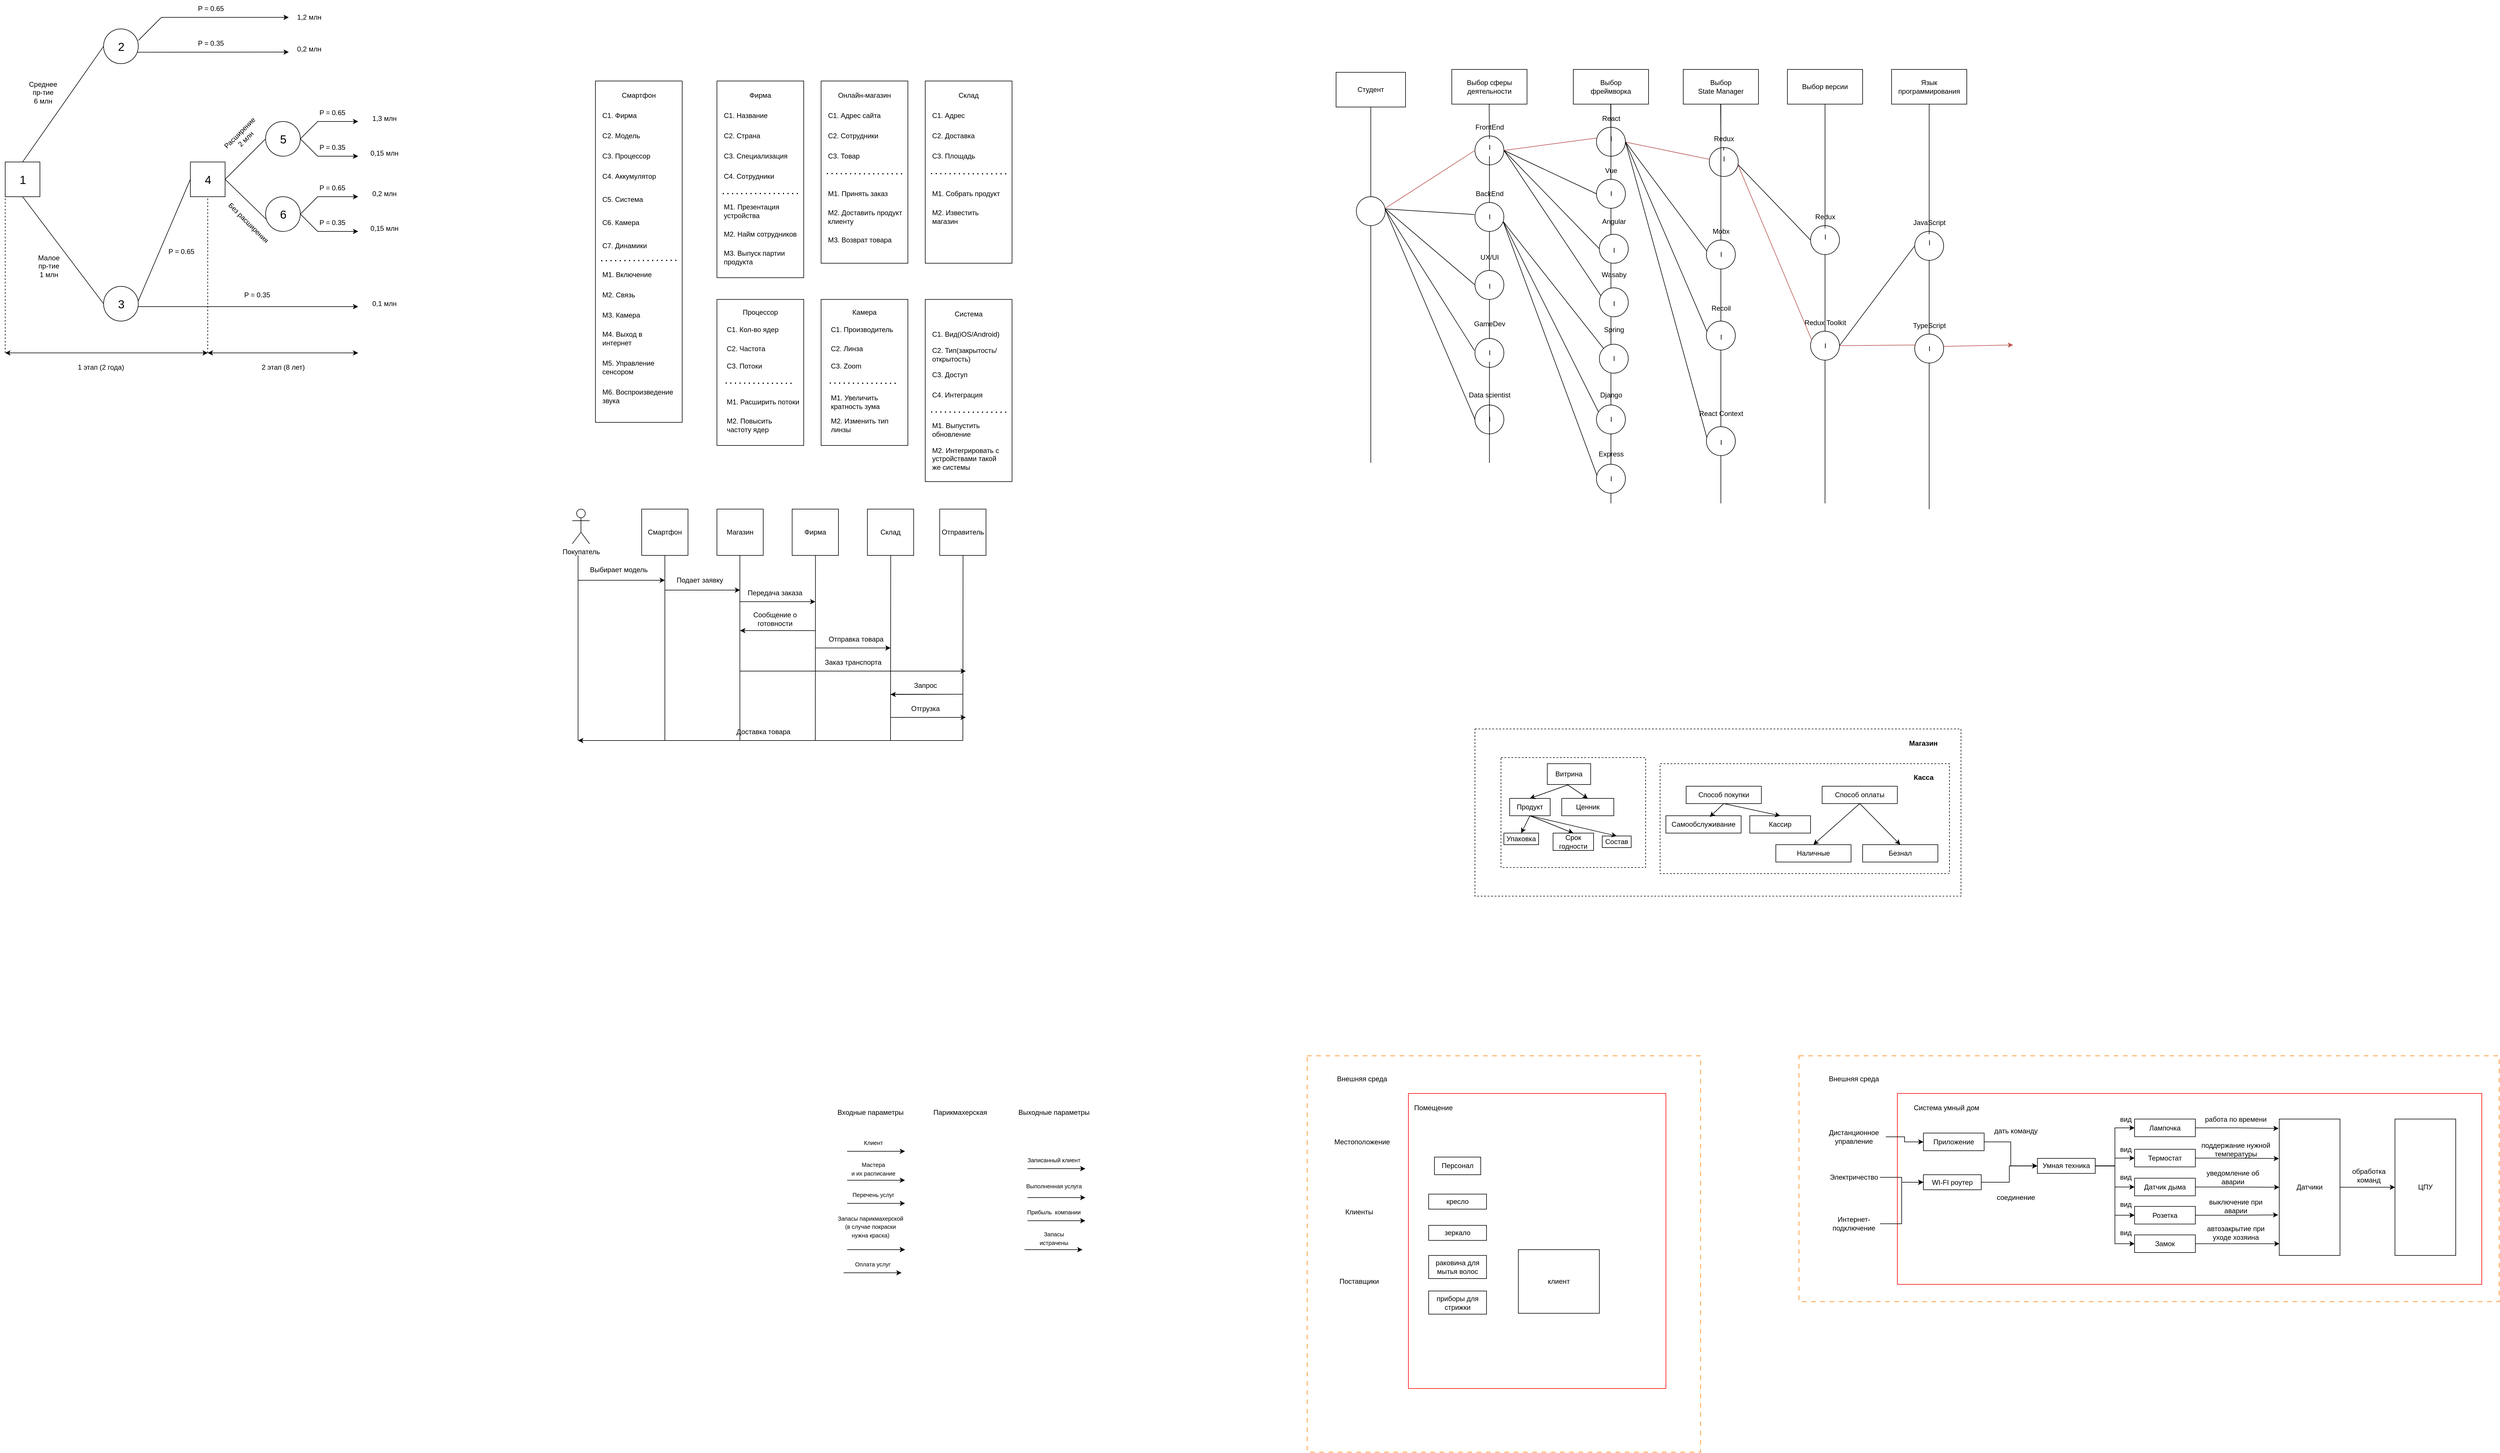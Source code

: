<mxfile version="22.1.5" type="github">
  <diagram name="Страница 1" id="uUNT8eQwbnTHM8UVTARZ">
    <mxGraphModel dx="1793" dy="965" grid="1" gridSize="10" guides="1" tooltips="1" connect="1" arrows="1" fold="1" page="1" pageScale="1" pageWidth="827" pageHeight="1169" math="0" shadow="0">
      <root>
        <mxCell id="0" />
        <mxCell id="1" parent="0" />
        <mxCell id="Hg1vw5_EPYKEqecedWPb-15" value="" style="ellipse;whiteSpace=wrap;html=1;" parent="1" vertex="1">
          <mxGeometry x="280" y="525" width="60" height="60" as="geometry" />
        </mxCell>
        <mxCell id="Hg1vw5_EPYKEqecedWPb-1" value="" style="rounded=0;whiteSpace=wrap;html=1;" parent="1" vertex="1">
          <mxGeometry x="110" y="310" width="60" height="60" as="geometry" />
        </mxCell>
        <mxCell id="Hg1vw5_EPYKEqecedWPb-2" value="&lt;font style=&quot;font-size: 20px;&quot;&gt;1&lt;/font&gt;" style="text;html=1;align=center;verticalAlign=middle;resizable=0;points=[];autosize=1;strokeColor=none;fillColor=none;" parent="1" vertex="1">
          <mxGeometry x="125" y="320" width="30" height="40" as="geometry" />
        </mxCell>
        <mxCell id="Hg1vw5_EPYKEqecedWPb-7" value="&lt;font style=&quot;font-size: 20px;&quot;&gt;3&lt;/font&gt;" style="text;html=1;align=center;verticalAlign=middle;resizable=0;points=[];autosize=1;strokeColor=none;fillColor=none;" parent="1" vertex="1">
          <mxGeometry x="295" y="535" width="30" height="40" as="geometry" />
        </mxCell>
        <mxCell id="Hg1vw5_EPYKEqecedWPb-10" value="" style="endArrow=none;html=1;rounded=0;entryX=0;entryY=0.5;entryDx=0;entryDy=0;" parent="1" edge="1">
          <mxGeometry width="50" height="50" relative="1" as="geometry">
            <mxPoint x="140" y="310" as="sourcePoint" />
            <mxPoint x="280" y="110" as="targetPoint" />
          </mxGeometry>
        </mxCell>
        <mxCell id="Hg1vw5_EPYKEqecedWPb-11" value="Среднее&lt;br&gt;пр-тие&lt;br&gt;6 млн" style="text;html=1;align=center;verticalAlign=middle;resizable=0;points=[];autosize=1;strokeColor=none;fillColor=none;" parent="1" vertex="1">
          <mxGeometry x="140" y="160" width="70" height="60" as="geometry" />
        </mxCell>
        <mxCell id="Hg1vw5_EPYKEqecedWPb-12" value="" style="endArrow=none;html=1;rounded=0;entryX=0;entryY=0.5;entryDx=0;entryDy=0;exitX=0.5;exitY=1;exitDx=0;exitDy=0;" parent="1" source="Hg1vw5_EPYKEqecedWPb-1" edge="1">
          <mxGeometry width="50" height="50" relative="1" as="geometry">
            <mxPoint x="170" y="450" as="sourcePoint" />
            <mxPoint x="280" y="555" as="targetPoint" />
          </mxGeometry>
        </mxCell>
        <mxCell id="Hg1vw5_EPYKEqecedWPb-13" value="Малое&lt;br&gt;пр-тие&lt;br&gt;1 млн" style="text;html=1;align=center;verticalAlign=middle;resizable=0;points=[];autosize=1;strokeColor=none;fillColor=none;" parent="1" vertex="1">
          <mxGeometry x="155" y="460" width="60" height="60" as="geometry" />
        </mxCell>
        <mxCell id="Hg1vw5_EPYKEqecedWPb-14" value="" style="ellipse;whiteSpace=wrap;html=1;" parent="1" vertex="1">
          <mxGeometry x="280" y="80" width="60" height="60" as="geometry" />
        </mxCell>
        <mxCell id="Hg1vw5_EPYKEqecedWPb-5" value="&lt;font style=&quot;font-size: 20px;&quot;&gt;2&lt;br&gt;&lt;/font&gt;" style="text;html=1;align=center;verticalAlign=middle;resizable=0;points=[];autosize=1;strokeColor=none;fillColor=none;" parent="1" vertex="1">
          <mxGeometry x="295" y="90" width="30" height="40" as="geometry" />
        </mxCell>
        <mxCell id="Hg1vw5_EPYKEqecedWPb-19" value="1,2 млн" style="text;html=1;align=center;verticalAlign=middle;resizable=0;points=[];autosize=1;strokeColor=none;fillColor=none;" parent="1" vertex="1">
          <mxGeometry x="600" y="45" width="70" height="30" as="geometry" />
        </mxCell>
        <mxCell id="Hg1vw5_EPYKEqecedWPb-20" value="" style="endArrow=classic;html=1;rounded=0;exitX=0.972;exitY=0.671;exitDx=0;exitDy=0;exitPerimeter=0;" parent="1" source="Hg1vw5_EPYKEqecedWPb-14" edge="1">
          <mxGeometry width="50" height="50" relative="1" as="geometry">
            <mxPoint x="340" y="120" as="sourcePoint" />
            <mxPoint x="600" y="120" as="targetPoint" />
          </mxGeometry>
        </mxCell>
        <mxCell id="Hg1vw5_EPYKEqecedWPb-21" value="0,2 млн" style="text;html=1;align=center;verticalAlign=middle;resizable=0;points=[];autosize=1;strokeColor=none;fillColor=none;" parent="1" vertex="1">
          <mxGeometry x="600" y="100" width="70" height="30" as="geometry" />
        </mxCell>
        <mxCell id="Hg1vw5_EPYKEqecedWPb-22" value="P = 0.65" style="text;html=1;align=center;verticalAlign=middle;resizable=0;points=[];autosize=1;strokeColor=none;fillColor=none;" parent="1" vertex="1">
          <mxGeometry x="430" y="30" width="70" height="30" as="geometry" />
        </mxCell>
        <mxCell id="Hg1vw5_EPYKEqecedWPb-23" value="P = 0.35" style="text;html=1;align=center;verticalAlign=middle;resizable=0;points=[];autosize=1;strokeColor=none;fillColor=none;" parent="1" vertex="1">
          <mxGeometry x="430" y="90" width="70" height="30" as="geometry" />
        </mxCell>
        <mxCell id="H5hdxGs5z8ajpBTjnKJJ-1" value="" style="endArrow=none;html=1;rounded=0;entryX=0;entryY=0.5;entryDx=0;entryDy=0;" parent="1" target="H5hdxGs5z8ajpBTjnKJJ-3" edge="1">
          <mxGeometry width="50" height="50" relative="1" as="geometry">
            <mxPoint x="340" y="550" as="sourcePoint" />
            <mxPoint x="430" y="320" as="targetPoint" />
          </mxGeometry>
        </mxCell>
        <mxCell id="H5hdxGs5z8ajpBTjnKJJ-3" value="" style="rounded=0;whiteSpace=wrap;html=1;" parent="1" vertex="1">
          <mxGeometry x="430" y="310" width="60" height="60" as="geometry" />
        </mxCell>
        <mxCell id="H5hdxGs5z8ajpBTjnKJJ-4" value="&lt;font style=&quot;font-size: 20px;&quot;&gt;4&lt;/font&gt;" style="text;html=1;align=center;verticalAlign=middle;resizable=0;points=[];autosize=1;strokeColor=none;fillColor=none;" parent="1" vertex="1">
          <mxGeometry x="445" y="320" width="30" height="40" as="geometry" />
        </mxCell>
        <mxCell id="H5hdxGs5z8ajpBTjnKJJ-5" value="" style="endArrow=none;html=1;rounded=0;" parent="1" edge="1">
          <mxGeometry width="50" height="50" relative="1" as="geometry">
            <mxPoint x="490" y="340" as="sourcePoint" />
            <mxPoint x="560" y="270" as="targetPoint" />
          </mxGeometry>
        </mxCell>
        <mxCell id="H5hdxGs5z8ajpBTjnKJJ-6" value="" style="endArrow=none;html=1;rounded=0;exitX=1;exitY=0.5;exitDx=0;exitDy=0;entryX=0.025;entryY=0.655;entryDx=0;entryDy=0;entryPerimeter=0;" parent="1" source="H5hdxGs5z8ajpBTjnKJJ-3" target="H5hdxGs5z8ajpBTjnKJJ-7" edge="1">
          <mxGeometry width="50" height="50" relative="1" as="geometry">
            <mxPoint x="500" y="350" as="sourcePoint" />
            <mxPoint x="560" y="410" as="targetPoint" />
          </mxGeometry>
        </mxCell>
        <mxCell id="H5hdxGs5z8ajpBTjnKJJ-7" value="" style="ellipse;whiteSpace=wrap;html=1;" parent="1" vertex="1">
          <mxGeometry x="560" y="370" width="60" height="60" as="geometry" />
        </mxCell>
        <mxCell id="H5hdxGs5z8ajpBTjnKJJ-8" value="" style="ellipse;whiteSpace=wrap;html=1;" parent="1" vertex="1">
          <mxGeometry x="560" y="240" width="60" height="60" as="geometry" />
        </mxCell>
        <mxCell id="H5hdxGs5z8ajpBTjnKJJ-9" value="&lt;font style=&quot;font-size: 20px;&quot;&gt;5&lt;br&gt;&lt;/font&gt;" style="text;html=1;align=center;verticalAlign=middle;resizable=0;points=[];autosize=1;strokeColor=none;fillColor=none;" parent="1" vertex="1">
          <mxGeometry x="575" y="250" width="30" height="40" as="geometry" />
        </mxCell>
        <mxCell id="H5hdxGs5z8ajpBTjnKJJ-10" value="&lt;font style=&quot;font-size: 20px;&quot;&gt;6&lt;br&gt;&lt;/font&gt;" style="text;html=1;align=center;verticalAlign=middle;resizable=0;points=[];autosize=1;strokeColor=none;fillColor=none;" parent="1" vertex="1">
          <mxGeometry x="575" y="380" width="30" height="40" as="geometry" />
        </mxCell>
        <mxCell id="PIUVCMxTnCxXkXqV_YHw-1" value="Расширение&lt;br&gt;2 млн" style="text;html=1;align=center;verticalAlign=middle;resizable=0;points=[];autosize=1;strokeColor=none;fillColor=none;rotation=-45;" parent="1" vertex="1">
          <mxGeometry x="475" y="245" width="90" height="40" as="geometry" />
        </mxCell>
        <mxCell id="PIUVCMxTnCxXkXqV_YHw-2" value="Без расширения" style="text;html=1;align=center;verticalAlign=middle;resizable=0;points=[];autosize=1;strokeColor=none;fillColor=none;rotation=45;" parent="1" vertex="1">
          <mxGeometry x="470" y="400" width="120" height="30" as="geometry" />
        </mxCell>
        <mxCell id="PIUVCMxTnCxXkXqV_YHw-4" value="" style="endArrow=classic;html=1;rounded=0;" parent="1" edge="1">
          <mxGeometry width="50" height="50" relative="1" as="geometry">
            <mxPoint x="620" y="270" as="sourcePoint" />
            <mxPoint x="720" y="240" as="targetPoint" />
            <Array as="points">
              <mxPoint x="650" y="240" />
            </Array>
          </mxGeometry>
        </mxCell>
        <mxCell id="PIUVCMxTnCxXkXqV_YHw-5" value="" style="endArrow=classic;html=1;rounded=0;" parent="1" target="Hg1vw5_EPYKEqecedWPb-19" edge="1">
          <mxGeometry width="50" height="50" relative="1" as="geometry">
            <mxPoint x="340" y="100" as="sourcePoint" />
            <mxPoint x="390" y="50" as="targetPoint" />
            <Array as="points">
              <mxPoint x="380" y="60" />
            </Array>
          </mxGeometry>
        </mxCell>
        <mxCell id="PIUVCMxTnCxXkXqV_YHw-6" value="" style="endArrow=classic;html=1;rounded=0;exitX=1;exitY=0.5;exitDx=0;exitDy=0;" parent="1" source="H5hdxGs5z8ajpBTjnKJJ-8" edge="1">
          <mxGeometry width="50" height="50" relative="1" as="geometry">
            <mxPoint x="630" y="280" as="sourcePoint" />
            <mxPoint x="720" y="300" as="targetPoint" />
            <Array as="points">
              <mxPoint x="650" y="300" />
            </Array>
          </mxGeometry>
        </mxCell>
        <mxCell id="PIUVCMxTnCxXkXqV_YHw-7" value="P = 0.65" style="text;html=1;align=center;verticalAlign=middle;resizable=0;points=[];autosize=1;strokeColor=none;fillColor=none;" parent="1" vertex="1">
          <mxGeometry x="640" y="210" width="70" height="30" as="geometry" />
        </mxCell>
        <mxCell id="PIUVCMxTnCxXkXqV_YHw-8" value="P = 0.35" style="text;html=1;align=center;verticalAlign=middle;resizable=0;points=[];autosize=1;strokeColor=none;fillColor=none;" parent="1" vertex="1">
          <mxGeometry x="640" y="270" width="70" height="30" as="geometry" />
        </mxCell>
        <mxCell id="PIUVCMxTnCxXkXqV_YHw-9" value="1,3 млн" style="text;html=1;align=center;verticalAlign=middle;resizable=0;points=[];autosize=1;strokeColor=none;fillColor=none;" parent="1" vertex="1">
          <mxGeometry x="730" y="220" width="70" height="30" as="geometry" />
        </mxCell>
        <mxCell id="PIUVCMxTnCxXkXqV_YHw-10" value="0,15&amp;nbsp;млн" style="text;html=1;align=center;verticalAlign=middle;resizable=0;points=[];autosize=1;strokeColor=none;fillColor=none;" parent="1" vertex="1">
          <mxGeometry x="730" y="280" width="70" height="30" as="geometry" />
        </mxCell>
        <mxCell id="PIUVCMxTnCxXkXqV_YHw-11" value="" style="endArrow=classic;html=1;rounded=0;" parent="1" edge="1">
          <mxGeometry width="50" height="50" relative="1" as="geometry">
            <mxPoint x="340" y="560" as="sourcePoint" />
            <mxPoint x="720" y="560" as="targetPoint" />
          </mxGeometry>
        </mxCell>
        <mxCell id="PIUVCMxTnCxXkXqV_YHw-12" value="0,1 млн" style="text;html=1;align=center;verticalAlign=middle;resizable=0;points=[];autosize=1;strokeColor=none;fillColor=none;" parent="1" vertex="1">
          <mxGeometry x="730" y="540" width="70" height="30" as="geometry" />
        </mxCell>
        <mxCell id="PIUVCMxTnCxXkXqV_YHw-13" value="" style="endArrow=classic;html=1;rounded=0;" parent="1" edge="1">
          <mxGeometry width="50" height="50" relative="1" as="geometry">
            <mxPoint x="620" y="400" as="sourcePoint" />
            <mxPoint x="720" y="370" as="targetPoint" />
            <Array as="points">
              <mxPoint x="650" y="370" />
            </Array>
          </mxGeometry>
        </mxCell>
        <mxCell id="PIUVCMxTnCxXkXqV_YHw-14" value="" style="endArrow=classic;html=1;rounded=0;exitX=1;exitY=0.5;exitDx=0;exitDy=0;" parent="1" edge="1">
          <mxGeometry width="50" height="50" relative="1" as="geometry">
            <mxPoint x="620" y="400" as="sourcePoint" />
            <mxPoint x="720" y="430" as="targetPoint" />
            <Array as="points">
              <mxPoint x="650" y="430" />
            </Array>
          </mxGeometry>
        </mxCell>
        <mxCell id="PIUVCMxTnCxXkXqV_YHw-15" value="P = 0.65" style="text;html=1;align=center;verticalAlign=middle;resizable=0;points=[];autosize=1;strokeColor=none;fillColor=none;" parent="1" vertex="1">
          <mxGeometry x="640" y="340" width="70" height="30" as="geometry" />
        </mxCell>
        <mxCell id="PIUVCMxTnCxXkXqV_YHw-16" value="P = 0.35" style="text;html=1;align=center;verticalAlign=middle;resizable=0;points=[];autosize=1;strokeColor=none;fillColor=none;" parent="1" vertex="1">
          <mxGeometry x="640" y="400" width="70" height="30" as="geometry" />
        </mxCell>
        <mxCell id="PIUVCMxTnCxXkXqV_YHw-17" value="0,2 млн" style="text;html=1;align=center;verticalAlign=middle;resizable=0;points=[];autosize=1;strokeColor=none;fillColor=none;" parent="1" vertex="1">
          <mxGeometry x="730" y="350" width="70" height="30" as="geometry" />
        </mxCell>
        <mxCell id="PIUVCMxTnCxXkXqV_YHw-18" value="0,15&amp;nbsp;млн" style="text;html=1;align=center;verticalAlign=middle;resizable=0;points=[];autosize=1;strokeColor=none;fillColor=none;" parent="1" vertex="1">
          <mxGeometry x="730" y="410" width="70" height="30" as="geometry" />
        </mxCell>
        <mxCell id="PIUVCMxTnCxXkXqV_YHw-19" value="P = 0.35" style="text;html=1;align=center;verticalAlign=middle;resizable=0;points=[];autosize=1;strokeColor=none;fillColor=none;" parent="1" vertex="1">
          <mxGeometry x="510" y="525" width="70" height="30" as="geometry" />
        </mxCell>
        <mxCell id="PIUVCMxTnCxXkXqV_YHw-20" value="" style="endArrow=classic;startArrow=classic;html=1;rounded=0;" parent="1" edge="1">
          <mxGeometry width="50" height="50" relative="1" as="geometry">
            <mxPoint x="110" y="640" as="sourcePoint" />
            <mxPoint x="460" y="640" as="targetPoint" />
          </mxGeometry>
        </mxCell>
        <mxCell id="PIUVCMxTnCxXkXqV_YHw-21" value="1 этап (2 года)" style="text;html=1;align=center;verticalAlign=middle;resizable=0;points=[];autosize=1;strokeColor=none;fillColor=none;" parent="1" vertex="1">
          <mxGeometry x="220" y="650" width="110" height="30" as="geometry" />
        </mxCell>
        <mxCell id="PIUVCMxTnCxXkXqV_YHw-22" value="" style="endArrow=classic;startArrow=classic;html=1;rounded=0;" parent="1" edge="1">
          <mxGeometry width="50" height="50" relative="1" as="geometry">
            <mxPoint x="460" y="640" as="sourcePoint" />
            <mxPoint x="720" y="640" as="targetPoint" />
          </mxGeometry>
        </mxCell>
        <mxCell id="PIUVCMxTnCxXkXqV_YHw-23" value="2 этап (8 лет)" style="text;html=1;align=center;verticalAlign=middle;resizable=0;points=[];autosize=1;strokeColor=none;fillColor=none;" parent="1" vertex="1">
          <mxGeometry x="540" y="650" width="100" height="30" as="geometry" />
        </mxCell>
        <mxCell id="PIUVCMxTnCxXkXqV_YHw-25" value="" style="endArrow=none;dashed=1;html=1;rounded=0;entryX=0;entryY=1;entryDx=0;entryDy=0;" parent="1" target="Hg1vw5_EPYKEqecedWPb-1" edge="1">
          <mxGeometry width="50" height="50" relative="1" as="geometry">
            <mxPoint x="110" y="640" as="sourcePoint" />
            <mxPoint x="165" y="590" as="targetPoint" />
          </mxGeometry>
        </mxCell>
        <mxCell id="PIUVCMxTnCxXkXqV_YHw-26" value="" style="endArrow=none;dashed=1;html=1;rounded=0;entryX=0.5;entryY=1;entryDx=0;entryDy=0;" parent="1" target="H5hdxGs5z8ajpBTjnKJJ-3" edge="1">
          <mxGeometry width="50" height="50" relative="1" as="geometry">
            <mxPoint x="460" y="640" as="sourcePoint" />
            <mxPoint x="464" y="370" as="targetPoint" />
          </mxGeometry>
        </mxCell>
        <mxCell id="PIUVCMxTnCxXkXqV_YHw-27" value="P = 0.65" style="text;html=1;align=center;verticalAlign=middle;resizable=0;points=[];autosize=1;strokeColor=none;fillColor=none;" parent="1" vertex="1">
          <mxGeometry x="379" y="450" width="70" height="30" as="geometry" />
        </mxCell>
        <mxCell id="9rh8Z_nLGWPY7v5qTch2-2" value="" style="rounded=0;whiteSpace=wrap;html=1;" parent="1" vertex="1">
          <mxGeometry x="1130" y="170" width="150" height="590" as="geometry" />
        </mxCell>
        <mxCell id="9rh8Z_nLGWPY7v5qTch2-3" value="Смартфон" style="text;html=1;strokeColor=none;fillColor=none;align=center;verticalAlign=middle;whiteSpace=wrap;rounded=0;" parent="1" vertex="1">
          <mxGeometry x="1175" y="180" width="60" height="30" as="geometry" />
        </mxCell>
        <mxCell id="9rh8Z_nLGWPY7v5qTch2-4" value="C1. Фирма" style="text;html=1;strokeColor=none;fillColor=none;align=left;verticalAlign=middle;whiteSpace=wrap;rounded=0;" parent="1" vertex="1">
          <mxGeometry x="1140" y="215" width="110" height="30" as="geometry" />
        </mxCell>
        <mxCell id="9rh8Z_nLGWPY7v5qTch2-5" value="C2. Модель" style="text;html=1;strokeColor=none;fillColor=none;align=left;verticalAlign=middle;whiteSpace=wrap;rounded=0;" parent="1" vertex="1">
          <mxGeometry x="1140" y="250" width="90" height="30" as="geometry" />
        </mxCell>
        <mxCell id="9rh8Z_nLGWPY7v5qTch2-6" value="C3. Процессор" style="text;html=1;strokeColor=none;fillColor=none;align=left;verticalAlign=middle;whiteSpace=wrap;rounded=0;" parent="1" vertex="1">
          <mxGeometry x="1140" y="285" width="115" height="30" as="geometry" />
        </mxCell>
        <mxCell id="9rh8Z_nLGWPY7v5qTch2-7" value="C5. Система" style="text;html=1;strokeColor=none;fillColor=none;align=left;verticalAlign=middle;whiteSpace=wrap;rounded=0;" parent="1" vertex="1">
          <mxGeometry x="1140" y="360" width="115" height="30" as="geometry" />
        </mxCell>
        <mxCell id="9rh8Z_nLGWPY7v5qTch2-8" value="C4. Аккумулятор" style="text;html=1;strokeColor=none;fillColor=none;align=left;verticalAlign=middle;whiteSpace=wrap;rounded=0;" parent="1" vertex="1">
          <mxGeometry x="1140" y="320" width="115" height="30" as="geometry" />
        </mxCell>
        <mxCell id="9rh8Z_nLGWPY7v5qTch2-9" value="C6. Камера" style="text;html=1;strokeColor=none;fillColor=none;align=left;verticalAlign=middle;whiteSpace=wrap;rounded=0;" parent="1" vertex="1">
          <mxGeometry x="1140" y="400" width="115" height="30" as="geometry" />
        </mxCell>
        <mxCell id="9rh8Z_nLGWPY7v5qTch2-10" value="C7. Динамики" style="text;html=1;strokeColor=none;fillColor=none;align=left;verticalAlign=middle;whiteSpace=wrap;rounded=0;" parent="1" vertex="1">
          <mxGeometry x="1140" y="440" width="115" height="30" as="geometry" />
        </mxCell>
        <mxCell id="9rh8Z_nLGWPY7v5qTch2-12" value="" style="rounded=0;whiteSpace=wrap;html=1;" parent="1" vertex="1">
          <mxGeometry x="1340" y="170" width="150" height="340" as="geometry" />
        </mxCell>
        <mxCell id="9rh8Z_nLGWPY7v5qTch2-13" value="Фирма" style="text;html=1;strokeColor=none;fillColor=none;align=center;verticalAlign=middle;whiteSpace=wrap;rounded=0;" parent="1" vertex="1">
          <mxGeometry x="1385" y="180" width="60" height="30" as="geometry" />
        </mxCell>
        <mxCell id="9rh8Z_nLGWPY7v5qTch2-14" value="C1. Название" style="text;html=1;strokeColor=none;fillColor=none;align=left;verticalAlign=middle;whiteSpace=wrap;rounded=0;" parent="1" vertex="1">
          <mxGeometry x="1350" y="215" width="90" height="30" as="geometry" />
        </mxCell>
        <mxCell id="9rh8Z_nLGWPY7v5qTch2-15" value="C2. Страна" style="text;html=1;strokeColor=none;fillColor=none;align=left;verticalAlign=middle;whiteSpace=wrap;rounded=0;" parent="1" vertex="1">
          <mxGeometry x="1350" y="250" width="90" height="30" as="geometry" />
        </mxCell>
        <mxCell id="9rh8Z_nLGWPY7v5qTch2-16" value="C3. Специализация" style="text;html=1;strokeColor=none;fillColor=none;align=left;verticalAlign=middle;whiteSpace=wrap;rounded=0;" parent="1" vertex="1">
          <mxGeometry x="1350" y="285" width="115" height="30" as="geometry" />
        </mxCell>
        <mxCell id="9rh8Z_nLGWPY7v5qTch2-18" value="C4. Сотрудники" style="text;html=1;strokeColor=none;fillColor=none;align=left;verticalAlign=middle;whiteSpace=wrap;rounded=0;" parent="1" vertex="1">
          <mxGeometry x="1350" y="320" width="130" height="30" as="geometry" />
        </mxCell>
        <mxCell id="9rh8Z_nLGWPY7v5qTch2-21" value="M1. Презентация устройства" style="text;html=1;strokeColor=none;fillColor=none;align=left;verticalAlign=middle;whiteSpace=wrap;rounded=0;" parent="1" vertex="1">
          <mxGeometry x="1350" y="380" width="130" height="30" as="geometry" />
        </mxCell>
        <mxCell id="9rh8Z_nLGWPY7v5qTch2-22" value="M2. Найм сотрудников" style="text;html=1;strokeColor=none;fillColor=none;align=left;verticalAlign=middle;whiteSpace=wrap;rounded=0;" parent="1" vertex="1">
          <mxGeometry x="1350" y="420" width="130" height="30" as="geometry" />
        </mxCell>
        <mxCell id="9rh8Z_nLGWPY7v5qTch2-23" value="M3. Выпуск партии продукта&amp;nbsp;" style="text;html=1;strokeColor=none;fillColor=none;align=left;verticalAlign=middle;whiteSpace=wrap;rounded=0;" parent="1" vertex="1">
          <mxGeometry x="1350" y="460" width="130" height="30" as="geometry" />
        </mxCell>
        <mxCell id="9rh8Z_nLGWPY7v5qTch2-24" value="" style="endArrow=none;dashed=1;html=1;dashPattern=1 3;strokeWidth=2;rounded=0;entryX=0.933;entryY=0.572;entryDx=0;entryDy=0;entryPerimeter=0;" parent="1" target="9rh8Z_nLGWPY7v5qTch2-12" edge="1">
          <mxGeometry width="50" height="50" relative="1" as="geometry">
            <mxPoint x="1350" y="364.6" as="sourcePoint" />
            <mxPoint x="1410" y="364.6" as="targetPoint" />
          </mxGeometry>
        </mxCell>
        <mxCell id="9rh8Z_nLGWPY7v5qTch2-25" value="M1. Включение" style="text;html=1;strokeColor=none;fillColor=none;align=left;verticalAlign=middle;whiteSpace=wrap;rounded=0;" parent="1" vertex="1">
          <mxGeometry x="1140" y="490" width="115" height="30" as="geometry" />
        </mxCell>
        <mxCell id="9rh8Z_nLGWPY7v5qTch2-26" value="M2. Связь" style="text;html=1;strokeColor=none;fillColor=none;align=left;verticalAlign=middle;whiteSpace=wrap;rounded=0;" parent="1" vertex="1">
          <mxGeometry x="1140" y="525" width="115" height="30" as="geometry" />
        </mxCell>
        <mxCell id="9rh8Z_nLGWPY7v5qTch2-27" value="M3. Камера" style="text;html=1;strokeColor=none;fillColor=none;align=left;verticalAlign=middle;whiteSpace=wrap;rounded=0;" parent="1" vertex="1">
          <mxGeometry x="1140" y="560" width="115" height="30" as="geometry" />
        </mxCell>
        <mxCell id="9rh8Z_nLGWPY7v5qTch2-28" value="M4. Выход в интернет" style="text;html=1;strokeColor=none;fillColor=none;align=left;verticalAlign=middle;whiteSpace=wrap;rounded=0;" parent="1" vertex="1">
          <mxGeometry x="1140" y="600" width="115" height="30" as="geometry" />
        </mxCell>
        <mxCell id="9rh8Z_nLGWPY7v5qTch2-29" value="M5. Управление сенсором" style="text;html=1;strokeColor=none;fillColor=none;align=left;verticalAlign=middle;whiteSpace=wrap;rounded=0;" parent="1" vertex="1">
          <mxGeometry x="1140" y="650" width="115" height="30" as="geometry" />
        </mxCell>
        <mxCell id="9rh8Z_nLGWPY7v5qTch2-32" value="" style="endArrow=none;dashed=1;html=1;dashPattern=1 3;strokeWidth=2;rounded=0;entryX=0.933;entryY=0.572;entryDx=0;entryDy=0;entryPerimeter=0;" parent="1" edge="1">
          <mxGeometry width="50" height="50" relative="1" as="geometry">
            <mxPoint x="1140" y="480.6" as="sourcePoint" />
            <mxPoint x="1270" y="480" as="targetPoint" />
          </mxGeometry>
        </mxCell>
        <mxCell id="9rh8Z_nLGWPY7v5qTch2-33" value="" style="rounded=0;whiteSpace=wrap;html=1;" parent="1" vertex="1">
          <mxGeometry x="1700" y="547.5" width="150" height="315" as="geometry" />
        </mxCell>
        <mxCell id="9rh8Z_nLGWPY7v5qTch2-34" value="Система" style="text;html=1;strokeColor=none;fillColor=none;align=center;verticalAlign=middle;whiteSpace=wrap;rounded=0;" parent="1" vertex="1">
          <mxGeometry x="1745" y="557.5" width="60" height="30" as="geometry" />
        </mxCell>
        <mxCell id="9rh8Z_nLGWPY7v5qTch2-35" value="C1. Вид(iOS/Android)" style="text;html=1;strokeColor=none;fillColor=none;align=left;verticalAlign=middle;whiteSpace=wrap;rounded=0;" parent="1" vertex="1">
          <mxGeometry x="1710" y="592.5" width="120" height="30" as="geometry" />
        </mxCell>
        <mxCell id="9rh8Z_nLGWPY7v5qTch2-36" value="C2. Тип(закрытость/открытость)" style="text;html=1;strokeColor=none;fillColor=none;align=left;verticalAlign=middle;whiteSpace=wrap;rounded=0;" parent="1" vertex="1">
          <mxGeometry x="1710" y="627.5" width="130" height="30" as="geometry" />
        </mxCell>
        <mxCell id="9rh8Z_nLGWPY7v5qTch2-37" value="C3. Доступ" style="text;html=1;strokeColor=none;fillColor=none;align=left;verticalAlign=middle;whiteSpace=wrap;rounded=0;" parent="1" vertex="1">
          <mxGeometry x="1710" y="662.5" width="115" height="30" as="geometry" />
        </mxCell>
        <mxCell id="9rh8Z_nLGWPY7v5qTch2-38" value="C4. Интеграция" style="text;html=1;strokeColor=none;fillColor=none;align=left;verticalAlign=middle;whiteSpace=wrap;rounded=0;" parent="1" vertex="1">
          <mxGeometry x="1710" y="697.5" width="130" height="30" as="geometry" />
        </mxCell>
        <mxCell id="9rh8Z_nLGWPY7v5qTch2-39" value="M1. Выпустить обновление" style="text;html=1;strokeColor=none;fillColor=none;align=left;verticalAlign=middle;whiteSpace=wrap;rounded=0;" parent="1" vertex="1">
          <mxGeometry x="1710" y="757.5" width="130" height="30" as="geometry" />
        </mxCell>
        <mxCell id="9rh8Z_nLGWPY7v5qTch2-40" value="M2. Интегрировать с устройствами такой же системы" style="text;html=1;strokeColor=none;fillColor=none;align=left;verticalAlign=middle;whiteSpace=wrap;rounded=0;" parent="1" vertex="1">
          <mxGeometry x="1710" y="807.5" width="130" height="30" as="geometry" />
        </mxCell>
        <mxCell id="9rh8Z_nLGWPY7v5qTch2-42" value="" style="endArrow=none;dashed=1;html=1;dashPattern=1 3;strokeWidth=2;rounded=0;entryX=0.933;entryY=0.619;entryDx=0;entryDy=0;entryPerimeter=0;" parent="1" target="9rh8Z_nLGWPY7v5qTch2-33" edge="1">
          <mxGeometry width="50" height="50" relative="1" as="geometry">
            <mxPoint x="1710" y="742.1" as="sourcePoint" />
            <mxPoint x="1770" y="742.1" as="targetPoint" />
            <Array as="points">
              <mxPoint x="1775" y="742.5" />
            </Array>
          </mxGeometry>
        </mxCell>
        <mxCell id="9rh8Z_nLGWPY7v5qTch2-43" value="M6. Воспроизведение звука" style="text;html=1;strokeColor=none;fillColor=none;align=left;verticalAlign=middle;whiteSpace=wrap;rounded=0;" parent="1" vertex="1">
          <mxGeometry x="1140" y="700" width="130" height="30" as="geometry" />
        </mxCell>
        <mxCell id="9rh8Z_nLGWPY7v5qTch2-44" value="" style="rounded=0;whiteSpace=wrap;html=1;" parent="1" vertex="1">
          <mxGeometry x="1520" y="547.5" width="150" height="252.5" as="geometry" />
        </mxCell>
        <mxCell id="9rh8Z_nLGWPY7v5qTch2-45" value="Камера" style="text;html=1;strokeColor=none;fillColor=none;align=center;verticalAlign=middle;whiteSpace=wrap;rounded=0;" parent="1" vertex="1">
          <mxGeometry x="1565" y="555" width="60" height="30" as="geometry" />
        </mxCell>
        <mxCell id="9rh8Z_nLGWPY7v5qTch2-46" value="C1. Производитель" style="text;html=1;strokeColor=none;fillColor=none;align=left;verticalAlign=middle;whiteSpace=wrap;rounded=0;" parent="1" vertex="1">
          <mxGeometry x="1535" y="585" width="120" height="30" as="geometry" />
        </mxCell>
        <mxCell id="9rh8Z_nLGWPY7v5qTch2-47" value="C2. Линза" style="text;html=1;strokeColor=none;fillColor=none;align=left;verticalAlign=middle;whiteSpace=wrap;rounded=0;" parent="1" vertex="1">
          <mxGeometry x="1535" y="617.5" width="130" height="30" as="geometry" />
        </mxCell>
        <mxCell id="9rh8Z_nLGWPY7v5qTch2-48" value="C3. Zoom" style="text;html=1;strokeColor=none;fillColor=none;align=left;verticalAlign=middle;whiteSpace=wrap;rounded=0;" parent="1" vertex="1">
          <mxGeometry x="1535" y="647.5" width="115" height="30" as="geometry" />
        </mxCell>
        <mxCell id="9rh8Z_nLGWPY7v5qTch2-50" value="M1. Увеличить кратность зума" style="text;html=1;strokeColor=none;fillColor=none;align=left;verticalAlign=middle;whiteSpace=wrap;rounded=0;" parent="1" vertex="1">
          <mxGeometry x="1535" y="710" width="130" height="30" as="geometry" />
        </mxCell>
        <mxCell id="9rh8Z_nLGWPY7v5qTch2-51" value="M2. Изменить тип линзы" style="text;html=1;strokeColor=none;fillColor=none;align=left;verticalAlign=middle;whiteSpace=wrap;rounded=0;" parent="1" vertex="1">
          <mxGeometry x="1535" y="750" width="130" height="30" as="geometry" />
        </mxCell>
        <mxCell id="9rh8Z_nLGWPY7v5qTch2-52" value="" style="endArrow=none;dashed=1;html=1;dashPattern=1 3;strokeWidth=2;rounded=0;" parent="1" edge="1">
          <mxGeometry width="50" height="50" relative="1" as="geometry">
            <mxPoint x="1535" y="692.1" as="sourcePoint" />
            <mxPoint x="1655" y="692.5" as="targetPoint" />
            <Array as="points">
              <mxPoint x="1600" y="692.5" />
              <mxPoint x="1645" y="692.5" />
            </Array>
          </mxGeometry>
        </mxCell>
        <mxCell id="9rh8Z_nLGWPY7v5qTch2-55" value="" style="rounded=0;whiteSpace=wrap;html=1;" parent="1" vertex="1">
          <mxGeometry x="1340" y="547.5" width="150" height="252.5" as="geometry" />
        </mxCell>
        <mxCell id="9rh8Z_nLGWPY7v5qTch2-56" value="Процессор" style="text;html=1;strokeColor=none;fillColor=none;align=center;verticalAlign=middle;whiteSpace=wrap;rounded=0;" parent="1" vertex="1">
          <mxGeometry x="1385" y="555" width="60" height="30" as="geometry" />
        </mxCell>
        <mxCell id="9rh8Z_nLGWPY7v5qTch2-57" value="C1. Кол-во ядер" style="text;html=1;strokeColor=none;fillColor=none;align=left;verticalAlign=middle;whiteSpace=wrap;rounded=0;" parent="1" vertex="1">
          <mxGeometry x="1355" y="585" width="120" height="30" as="geometry" />
        </mxCell>
        <mxCell id="9rh8Z_nLGWPY7v5qTch2-58" value="C2. Частота" style="text;html=1;strokeColor=none;fillColor=none;align=left;verticalAlign=middle;whiteSpace=wrap;rounded=0;" parent="1" vertex="1">
          <mxGeometry x="1355" y="617.5" width="130" height="30" as="geometry" />
        </mxCell>
        <mxCell id="9rh8Z_nLGWPY7v5qTch2-59" value="C3. Потоки" style="text;html=1;strokeColor=none;fillColor=none;align=left;verticalAlign=middle;whiteSpace=wrap;rounded=0;" parent="1" vertex="1">
          <mxGeometry x="1355" y="647.5" width="115" height="30" as="geometry" />
        </mxCell>
        <mxCell id="9rh8Z_nLGWPY7v5qTch2-60" value="M1. Расширить потоки" style="text;html=1;strokeColor=none;fillColor=none;align=left;verticalAlign=middle;whiteSpace=wrap;rounded=0;" parent="1" vertex="1">
          <mxGeometry x="1355" y="710" width="130" height="30" as="geometry" />
        </mxCell>
        <mxCell id="9rh8Z_nLGWPY7v5qTch2-61" value="M2. Повысить частоту ядер" style="text;html=1;strokeColor=none;fillColor=none;align=left;verticalAlign=middle;whiteSpace=wrap;rounded=0;" parent="1" vertex="1">
          <mxGeometry x="1355" y="750" width="125" height="30" as="geometry" />
        </mxCell>
        <mxCell id="9rh8Z_nLGWPY7v5qTch2-62" value="" style="endArrow=none;dashed=1;html=1;dashPattern=1 3;strokeWidth=2;rounded=0;" parent="1" edge="1">
          <mxGeometry width="50" height="50" relative="1" as="geometry">
            <mxPoint x="1355" y="692.1" as="sourcePoint" />
            <mxPoint x="1475" y="692.5" as="targetPoint" />
            <Array as="points">
              <mxPoint x="1420" y="692.5" />
              <mxPoint x="1465" y="692.5" />
            </Array>
          </mxGeometry>
        </mxCell>
        <mxCell id="9rh8Z_nLGWPY7v5qTch2-64" value="Склад" style="whiteSpace=wrap;html=1;aspect=fixed;" parent="1" vertex="1">
          <mxGeometry x="1600" y="910" width="80" height="80" as="geometry" />
        </mxCell>
        <mxCell id="9rh8Z_nLGWPY7v5qTch2-65" value="Покупатель" style="shape=umlActor;verticalLabelPosition=bottom;verticalAlign=top;html=1;outlineConnect=0;" parent="1" vertex="1">
          <mxGeometry x="1090" y="910" width="30" height="60" as="geometry" />
        </mxCell>
        <mxCell id="9rh8Z_nLGWPY7v5qTch2-76" value="Магазин" style="whiteSpace=wrap;html=1;aspect=fixed;" parent="1" vertex="1">
          <mxGeometry x="1340" y="910" width="80" height="80" as="geometry" />
        </mxCell>
        <mxCell id="9rh8Z_nLGWPY7v5qTch2-86" value="" style="rounded=0;whiteSpace=wrap;html=1;" parent="1" vertex="1">
          <mxGeometry x="1700" y="170" width="150" height="315" as="geometry" />
        </mxCell>
        <mxCell id="9rh8Z_nLGWPY7v5qTch2-87" value="Склад" style="text;html=1;strokeColor=none;fillColor=none;align=center;verticalAlign=middle;whiteSpace=wrap;rounded=0;" parent="1" vertex="1">
          <mxGeometry x="1745" y="180" width="60" height="30" as="geometry" />
        </mxCell>
        <mxCell id="9rh8Z_nLGWPY7v5qTch2-88" value="C1. Адрес" style="text;html=1;strokeColor=none;fillColor=none;align=left;verticalAlign=middle;whiteSpace=wrap;rounded=0;" parent="1" vertex="1">
          <mxGeometry x="1710" y="215" width="120" height="30" as="geometry" />
        </mxCell>
        <mxCell id="9rh8Z_nLGWPY7v5qTch2-89" value="C2. Доставка" style="text;html=1;strokeColor=none;fillColor=none;align=left;verticalAlign=middle;whiteSpace=wrap;rounded=0;" parent="1" vertex="1">
          <mxGeometry x="1710" y="250" width="130" height="30" as="geometry" />
        </mxCell>
        <mxCell id="9rh8Z_nLGWPY7v5qTch2-90" value="C3. Площадь" style="text;html=1;strokeColor=none;fillColor=none;align=left;verticalAlign=middle;whiteSpace=wrap;rounded=0;" parent="1" vertex="1">
          <mxGeometry x="1710" y="285" width="115" height="30" as="geometry" />
        </mxCell>
        <mxCell id="9rh8Z_nLGWPY7v5qTch2-92" value="M1. Собрать продукт" style="text;html=1;strokeColor=none;fillColor=none;align=left;verticalAlign=middle;whiteSpace=wrap;rounded=0;" parent="1" vertex="1">
          <mxGeometry x="1710" y="350" width="130" height="30" as="geometry" />
        </mxCell>
        <mxCell id="9rh8Z_nLGWPY7v5qTch2-94" value="" style="endArrow=none;dashed=1;html=1;dashPattern=1 3;strokeWidth=2;rounded=0;entryX=0.933;entryY=0.619;entryDx=0;entryDy=0;entryPerimeter=0;" parent="1" edge="1">
          <mxGeometry width="50" height="50" relative="1" as="geometry">
            <mxPoint x="1710" y="330" as="sourcePoint" />
            <mxPoint x="1839.95" y="330.385" as="targetPoint" />
            <Array as="points">
              <mxPoint x="1775" y="330.4" />
            </Array>
          </mxGeometry>
        </mxCell>
        <mxCell id="9rh8Z_nLGWPY7v5qTch2-97" value="" style="rounded=0;whiteSpace=wrap;html=1;" parent="1" vertex="1">
          <mxGeometry x="1520" y="170" width="150" height="315" as="geometry" />
        </mxCell>
        <mxCell id="9rh8Z_nLGWPY7v5qTch2-98" value="Онлайн-магазин" style="text;html=1;strokeColor=none;fillColor=none;align=center;verticalAlign=middle;whiteSpace=wrap;rounded=0;" parent="1" vertex="1">
          <mxGeometry x="1530" y="180" width="130" height="30" as="geometry" />
        </mxCell>
        <mxCell id="9rh8Z_nLGWPY7v5qTch2-99" value="C1. Адрес сайта" style="text;html=1;strokeColor=none;fillColor=none;align=left;verticalAlign=middle;whiteSpace=wrap;rounded=0;" parent="1" vertex="1">
          <mxGeometry x="1530" y="215" width="120" height="30" as="geometry" />
        </mxCell>
        <mxCell id="9rh8Z_nLGWPY7v5qTch2-100" value="C2. Сотрудники" style="text;html=1;strokeColor=none;fillColor=none;align=left;verticalAlign=middle;whiteSpace=wrap;rounded=0;" parent="1" vertex="1">
          <mxGeometry x="1530" y="250" width="130" height="30" as="geometry" />
        </mxCell>
        <mxCell id="9rh8Z_nLGWPY7v5qTch2-101" value="C3. Товар" style="text;html=1;strokeColor=none;fillColor=none;align=left;verticalAlign=middle;whiteSpace=wrap;rounded=0;" parent="1" vertex="1">
          <mxGeometry x="1530" y="285" width="115" height="30" as="geometry" />
        </mxCell>
        <mxCell id="9rh8Z_nLGWPY7v5qTch2-102" value="M1. Принять заказ" style="text;html=1;strokeColor=none;fillColor=none;align=left;verticalAlign=middle;whiteSpace=wrap;rounded=0;" parent="1" vertex="1">
          <mxGeometry x="1530" y="350" width="130" height="30" as="geometry" />
        </mxCell>
        <mxCell id="9rh8Z_nLGWPY7v5qTch2-103" value="M2. Доставить продукт клиенту" style="text;html=1;strokeColor=none;fillColor=none;align=left;verticalAlign=middle;whiteSpace=wrap;rounded=0;" parent="1" vertex="1">
          <mxGeometry x="1530" y="390" width="130" height="30" as="geometry" />
        </mxCell>
        <mxCell id="9rh8Z_nLGWPY7v5qTch2-104" value="" style="endArrow=none;dashed=1;html=1;dashPattern=1 3;strokeWidth=2;rounded=0;entryX=0.933;entryY=0.619;entryDx=0;entryDy=0;entryPerimeter=0;" parent="1" edge="1">
          <mxGeometry width="50" height="50" relative="1" as="geometry">
            <mxPoint x="1530" y="330" as="sourcePoint" />
            <mxPoint x="1659.95" y="330.385" as="targetPoint" />
            <Array as="points">
              <mxPoint x="1595" y="330.4" />
            </Array>
          </mxGeometry>
        </mxCell>
        <mxCell id="9rh8Z_nLGWPY7v5qTch2-105" value="M2. Известить магазин" style="text;html=1;strokeColor=none;fillColor=none;align=left;verticalAlign=middle;whiteSpace=wrap;rounded=0;" parent="1" vertex="1">
          <mxGeometry x="1710" y="390" width="130" height="30" as="geometry" />
        </mxCell>
        <mxCell id="9rh8Z_nLGWPY7v5qTch2-106" value="M3. Возврат товара" style="text;html=1;strokeColor=none;fillColor=none;align=left;verticalAlign=middle;whiteSpace=wrap;rounded=0;" parent="1" vertex="1">
          <mxGeometry x="1530" y="430" width="130" height="30" as="geometry" />
        </mxCell>
        <mxCell id="9rh8Z_nLGWPY7v5qTch2-108" value="Фирма" style="whiteSpace=wrap;html=1;aspect=fixed;" parent="1" vertex="1">
          <mxGeometry x="1470" y="910" width="80" height="80" as="geometry" />
        </mxCell>
        <mxCell id="9rh8Z_nLGWPY7v5qTch2-110" value="Отправитель" style="whiteSpace=wrap;html=1;aspect=fixed;" parent="1" vertex="1">
          <mxGeometry x="1725" y="910" width="80" height="80" as="geometry" />
        </mxCell>
        <mxCell id="9rh8Z_nLGWPY7v5qTch2-111" value="" style="endArrow=none;html=1;rounded=0;" parent="1" edge="1">
          <mxGeometry width="50" height="50" relative="1" as="geometry">
            <mxPoint x="1250" y="1310" as="sourcePoint" />
            <mxPoint x="1250" y="990" as="targetPoint" />
          </mxGeometry>
        </mxCell>
        <mxCell id="9rh8Z_nLGWPY7v5qTch2-113" value="" style="endArrow=classic;html=1;rounded=0;" parent="1" edge="1">
          <mxGeometry width="50" height="50" relative="1" as="geometry">
            <mxPoint x="1250" y="1050" as="sourcePoint" />
            <mxPoint x="1380" y="1050" as="targetPoint" />
          </mxGeometry>
        </mxCell>
        <mxCell id="9rh8Z_nLGWPY7v5qTch2-114" value="" style="endArrow=none;html=1;rounded=0;exitX=0.164;exitY=1;exitDx=0;exitDy=0;exitPerimeter=0;" parent="1" source="9rh8Z_nLGWPY7v5qTch2-136" edge="1">
          <mxGeometry width="50" height="50" relative="1" as="geometry">
            <mxPoint x="1379" y="1230" as="sourcePoint" />
            <mxPoint x="1379.66" y="990" as="targetPoint" />
          </mxGeometry>
        </mxCell>
        <mxCell id="9rh8Z_nLGWPY7v5qTch2-115" value="" style="endArrow=none;html=1;rounded=0;" parent="1" edge="1">
          <mxGeometry width="50" height="50" relative="1" as="geometry">
            <mxPoint x="1510" y="1310" as="sourcePoint" />
            <mxPoint x="1510.32" y="990" as="targetPoint" />
          </mxGeometry>
        </mxCell>
        <mxCell id="9rh8Z_nLGWPY7v5qTch2-116" value="" style="endArrow=none;html=1;rounded=0;" parent="1" edge="1">
          <mxGeometry width="50" height="50" relative="1" as="geometry">
            <mxPoint x="1640" y="1310" as="sourcePoint" />
            <mxPoint x="1640.32" y="990" as="targetPoint" />
          </mxGeometry>
        </mxCell>
        <mxCell id="9rh8Z_nLGWPY7v5qTch2-117" value="" style="endArrow=none;html=1;rounded=0;" parent="1" edge="1">
          <mxGeometry width="50" height="50" relative="1" as="geometry">
            <mxPoint x="1765" y="1310" as="sourcePoint" />
            <mxPoint x="1765.32" y="990" as="targetPoint" />
          </mxGeometry>
        </mxCell>
        <mxCell id="9rh8Z_nLGWPY7v5qTch2-118" value="" style="endArrow=classic;html=1;rounded=0;" parent="1" edge="1">
          <mxGeometry width="50" height="50" relative="1" as="geometry">
            <mxPoint x="1380" y="1070" as="sourcePoint" />
            <mxPoint x="1510" y="1070" as="targetPoint" />
          </mxGeometry>
        </mxCell>
        <mxCell id="9rh8Z_nLGWPY7v5qTch2-119" value="" style="endArrow=classic;html=1;rounded=0;" parent="1" edge="1">
          <mxGeometry width="50" height="50" relative="1" as="geometry">
            <mxPoint x="1380" y="1120" as="sourcePoint" />
            <mxPoint x="1380" y="1120" as="targetPoint" />
            <Array as="points">
              <mxPoint x="1510" y="1120" />
            </Array>
          </mxGeometry>
        </mxCell>
        <mxCell id="9rh8Z_nLGWPY7v5qTch2-120" value="" style="endArrow=classic;html=1;rounded=0;" parent="1" edge="1">
          <mxGeometry width="50" height="50" relative="1" as="geometry">
            <mxPoint x="1510" y="1150" as="sourcePoint" />
            <mxPoint x="1640" y="1150" as="targetPoint" />
          </mxGeometry>
        </mxCell>
        <mxCell id="9rh8Z_nLGWPY7v5qTch2-121" value="Смартфон" style="whiteSpace=wrap;html=1;aspect=fixed;" parent="1" vertex="1">
          <mxGeometry x="1210" y="910" width="80" height="80" as="geometry" />
        </mxCell>
        <mxCell id="9rh8Z_nLGWPY7v5qTch2-122" value="Подает заявку" style="text;html=1;align=center;verticalAlign=middle;resizable=0;points=[];autosize=1;strokeColor=none;fillColor=none;" parent="1" vertex="1">
          <mxGeometry x="1255" y="1018" width="110" height="30" as="geometry" />
        </mxCell>
        <mxCell id="9rh8Z_nLGWPY7v5qTch2-123" value="" style="endArrow=classic;html=1;rounded=0;" parent="1" edge="1">
          <mxGeometry width="50" height="50" relative="1" as="geometry">
            <mxPoint x="1100" y="1033" as="sourcePoint" />
            <mxPoint x="1250" y="1033" as="targetPoint" />
          </mxGeometry>
        </mxCell>
        <mxCell id="9rh8Z_nLGWPY7v5qTch2-124" value="" style="endArrow=none;html=1;rounded=0;" parent="1" edge="1">
          <mxGeometry width="50" height="50" relative="1" as="geometry">
            <mxPoint x="1100" y="1310" as="sourcePoint" />
            <mxPoint x="1100" y="990" as="targetPoint" />
          </mxGeometry>
        </mxCell>
        <mxCell id="9rh8Z_nLGWPY7v5qTch2-125" value="Выбирает модель" style="text;html=1;align=center;verticalAlign=middle;resizable=0;points=[];autosize=1;strokeColor=none;fillColor=none;" parent="1" vertex="1">
          <mxGeometry x="1110" y="1000" width="120" height="30" as="geometry" />
        </mxCell>
        <mxCell id="9rh8Z_nLGWPY7v5qTch2-126" value="Передача заказа" style="text;html=1;align=center;verticalAlign=middle;resizable=0;points=[];autosize=1;strokeColor=none;fillColor=none;" parent="1" vertex="1">
          <mxGeometry x="1380" y="1040" width="120" height="30" as="geometry" />
        </mxCell>
        <mxCell id="9rh8Z_nLGWPY7v5qTch2-127" value="&lt;font style=&quot;font-size: 12px;&quot;&gt;Сообщение о &lt;br&gt;готовности&lt;/font&gt;" style="text;html=1;align=center;verticalAlign=middle;resizable=0;points=[];autosize=1;strokeColor=none;fillColor=none;" parent="1" vertex="1">
          <mxGeometry x="1390" y="1080" width="100" height="40" as="geometry" />
        </mxCell>
        <mxCell id="9rh8Z_nLGWPY7v5qTch2-128" value="Отправка товара" style="text;html=1;align=center;verticalAlign=middle;resizable=0;points=[];autosize=1;strokeColor=none;fillColor=none;" parent="1" vertex="1">
          <mxGeometry x="1520" y="1120" width="120" height="30" as="geometry" />
        </mxCell>
        <mxCell id="9rh8Z_nLGWPY7v5qTch2-129" value="Запрос" style="text;html=1;align=center;verticalAlign=middle;resizable=0;points=[];autosize=1;strokeColor=none;fillColor=none;" parent="1" vertex="1">
          <mxGeometry x="1670" y="1200" width="60" height="30" as="geometry" />
        </mxCell>
        <mxCell id="9rh8Z_nLGWPY7v5qTch2-130" value="" style="endArrow=classic;html=1;rounded=0;" parent="1" edge="1">
          <mxGeometry width="50" height="50" relative="1" as="geometry">
            <mxPoint x="1380" y="1190" as="sourcePoint" />
            <mxPoint x="1770" y="1190" as="targetPoint" />
          </mxGeometry>
        </mxCell>
        <mxCell id="9rh8Z_nLGWPY7v5qTch2-131" value="Заказ транспорта" style="text;html=1;align=center;verticalAlign=middle;resizable=0;points=[];autosize=1;strokeColor=none;fillColor=none;" parent="1" vertex="1">
          <mxGeometry x="1510" y="1160" width="130" height="30" as="geometry" />
        </mxCell>
        <mxCell id="9rh8Z_nLGWPY7v5qTch2-132" value="" style="endArrow=classic;html=1;rounded=0;" parent="1" edge="1">
          <mxGeometry width="50" height="50" relative="1" as="geometry">
            <mxPoint x="1640" y="1230" as="sourcePoint" />
            <mxPoint x="1640" y="1230.34" as="targetPoint" />
            <Array as="points">
              <mxPoint x="1765" y="1230" />
            </Array>
          </mxGeometry>
        </mxCell>
        <mxCell id="9rh8Z_nLGWPY7v5qTch2-133" value="Отгрузка" style="text;html=1;align=center;verticalAlign=middle;resizable=0;points=[];autosize=1;strokeColor=none;fillColor=none;" parent="1" vertex="1">
          <mxGeometry x="1660" y="1240" width="80" height="30" as="geometry" />
        </mxCell>
        <mxCell id="9rh8Z_nLGWPY7v5qTch2-134" value="" style="endArrow=classic;html=1;rounded=0;" parent="1" edge="1">
          <mxGeometry width="50" height="50" relative="1" as="geometry">
            <mxPoint x="1640" y="1270" as="sourcePoint" />
            <mxPoint x="1770" y="1270" as="targetPoint" />
            <Array as="points" />
          </mxGeometry>
        </mxCell>
        <mxCell id="9rh8Z_nLGWPY7v5qTch2-135" value="" style="endArrow=classic;html=1;rounded=0;" parent="1" edge="1">
          <mxGeometry width="50" height="50" relative="1" as="geometry">
            <mxPoint x="1640" y="1310" as="sourcePoint" />
            <mxPoint x="1100" y="1310" as="targetPoint" />
            <Array as="points">
              <mxPoint x="1765" y="1310" />
            </Array>
          </mxGeometry>
        </mxCell>
        <mxCell id="9rh8Z_nLGWPY7v5qTch2-136" value="Доставка товара" style="text;html=1;align=center;verticalAlign=middle;resizable=0;points=[];autosize=1;strokeColor=none;fillColor=none;" parent="1" vertex="1">
          <mxGeometry x="1360" y="1280" width="120" height="30" as="geometry" />
        </mxCell>
        <mxCell id="Zs_fDtwDhPdnNZSnasrj-1" value="Студент" style="rounded=0;whiteSpace=wrap;html=1;" parent="1" vertex="1">
          <mxGeometry x="2410" y="155" width="120" height="60" as="geometry" />
        </mxCell>
        <mxCell id="Zs_fDtwDhPdnNZSnasrj-2" value="" style="endArrow=none;html=1;rounded=0;entryX=0.5;entryY=1;entryDx=0;entryDy=0;" parent="1" target="Zs_fDtwDhPdnNZSnasrj-1" edge="1">
          <mxGeometry width="50" height="50" relative="1" as="geometry">
            <mxPoint x="2470" y="830" as="sourcePoint" />
            <mxPoint x="2600" y="260" as="targetPoint" />
          </mxGeometry>
        </mxCell>
        <mxCell id="Zs_fDtwDhPdnNZSnasrj-3" value="" style="ellipse;whiteSpace=wrap;html=1;aspect=fixed;" parent="1" vertex="1">
          <mxGeometry x="2445" y="370" width="50" height="50" as="geometry" />
        </mxCell>
        <mxCell id="Zs_fDtwDhPdnNZSnasrj-4" value="Выбор сферы деятельности" style="rounded=0;whiteSpace=wrap;html=1;" parent="1" vertex="1">
          <mxGeometry x="2610" y="150" width="130" height="60" as="geometry" />
        </mxCell>
        <mxCell id="Zs_fDtwDhPdnNZSnasrj-5" value="" style="endArrow=none;html=1;rounded=0;entryX=0.5;entryY=1;entryDx=0;entryDy=0;" parent="1" edge="1">
          <mxGeometry width="50" height="50" relative="1" as="geometry">
            <mxPoint x="2675" y="270" as="sourcePoint" />
            <mxPoint x="2674.58" y="210" as="targetPoint" />
          </mxGeometry>
        </mxCell>
        <mxCell id="Zs_fDtwDhPdnNZSnasrj-6" value="" style="ellipse;whiteSpace=wrap;html=1;aspect=fixed;" parent="1" vertex="1">
          <mxGeometry x="2650" y="265" width="50" height="50" as="geometry" />
        </mxCell>
        <mxCell id="Zs_fDtwDhPdnNZSnasrj-8" value="" style="endArrow=none;html=1;rounded=0;entryX=0.5;entryY=1;entryDx=0;entryDy=0;" parent="1" source="Zs_fDtwDhPdnNZSnasrj-22" target="Zs_fDtwDhPdnNZSnasrj-7" edge="1">
          <mxGeometry width="50" height="50" relative="1" as="geometry">
            <mxPoint x="2675" y="830" as="sourcePoint" />
            <mxPoint x="2674.58" y="210" as="targetPoint" />
          </mxGeometry>
        </mxCell>
        <mxCell id="Zs_fDtwDhPdnNZSnasrj-7" value="" style="ellipse;whiteSpace=wrap;html=1;aspect=fixed;" parent="1" vertex="1">
          <mxGeometry x="2650" y="380" width="50" height="50" as="geometry" />
        </mxCell>
        <mxCell id="Zs_fDtwDhPdnNZSnasrj-9" value="" style="ellipse;whiteSpace=wrap;html=1;aspect=fixed;" parent="1" vertex="1">
          <mxGeometry x="2650" y="497.5" width="50" height="50" as="geometry" />
        </mxCell>
        <mxCell id="Zs_fDtwDhPdnNZSnasrj-10" value="" style="ellipse;whiteSpace=wrap;html=1;aspect=fixed;" parent="1" vertex="1">
          <mxGeometry x="2650" y="615" width="50" height="50" as="geometry" />
        </mxCell>
        <mxCell id="Zs_fDtwDhPdnNZSnasrj-11" value="" style="ellipse;whiteSpace=wrap;html=1;aspect=fixed;" parent="1" vertex="1">
          <mxGeometry x="2650" y="730" width="50" height="50" as="geometry" />
        </mxCell>
        <mxCell id="Zs_fDtwDhPdnNZSnasrj-14" value="" style="endArrow=none;html=1;rounded=0;entryX=0.5;entryY=1;entryDx=0;entryDy=0;" parent="1" source="Zs_fDtwDhPdnNZSnasrj-19" target="Zs_fDtwDhPdnNZSnasrj-13" edge="1">
          <mxGeometry width="50" height="50" relative="1" as="geometry">
            <mxPoint x="2675" y="380" as="sourcePoint" />
            <mxPoint x="2674.58" y="210" as="targetPoint" />
          </mxGeometry>
        </mxCell>
        <mxCell id="Zs_fDtwDhPdnNZSnasrj-13" value="FrontEnd" style="text;html=1;align=center;verticalAlign=middle;resizable=0;points=[];autosize=1;strokeColor=none;fillColor=none;" parent="1" vertex="1">
          <mxGeometry x="2640" y="235" width="70" height="30" as="geometry" />
        </mxCell>
        <mxCell id="Zs_fDtwDhPdnNZSnasrj-15" value="BackEnd" style="text;html=1;align=center;verticalAlign=middle;resizable=0;points=[];autosize=1;strokeColor=none;fillColor=none;" parent="1" vertex="1">
          <mxGeometry x="2640" y="350" width="70" height="30" as="geometry" />
        </mxCell>
        <mxCell id="Zs_fDtwDhPdnNZSnasrj-16" value="UX/UI" style="text;html=1;align=center;verticalAlign=middle;resizable=0;points=[];autosize=1;strokeColor=none;fillColor=none;" parent="1" vertex="1">
          <mxGeometry x="2645" y="460" width="60" height="30" as="geometry" />
        </mxCell>
        <mxCell id="Zs_fDtwDhPdnNZSnasrj-17" value="GameDev" style="text;html=1;align=center;verticalAlign=middle;resizable=0;points=[];autosize=1;strokeColor=none;fillColor=none;" parent="1" vertex="1">
          <mxGeometry x="2635" y="575" width="80" height="30" as="geometry" />
        </mxCell>
        <mxCell id="Zs_fDtwDhPdnNZSnasrj-18" value="Data scientist" style="text;html=1;align=center;verticalAlign=middle;resizable=0;points=[];autosize=1;strokeColor=none;fillColor=none;" parent="1" vertex="1">
          <mxGeometry x="2625" y="697.5" width="100" height="30" as="geometry" />
        </mxCell>
        <mxCell id="Zs_fDtwDhPdnNZSnasrj-20" value="" style="endArrow=none;html=1;rounded=0;entryX=0.5;entryY=1;entryDx=0;entryDy=0;" parent="1" source="Zs_fDtwDhPdnNZSnasrj-7" target="Zs_fDtwDhPdnNZSnasrj-19" edge="1">
          <mxGeometry width="50" height="50" relative="1" as="geometry">
            <mxPoint x="2675" y="380" as="sourcePoint" />
            <mxPoint x="2675" y="265" as="targetPoint" />
          </mxGeometry>
        </mxCell>
        <mxCell id="Zs_fDtwDhPdnNZSnasrj-19" value="I" style="text;html=1;align=center;verticalAlign=middle;resizable=0;points=[];autosize=1;strokeColor=none;fillColor=none;" parent="1" vertex="1">
          <mxGeometry x="2660" y="270" width="30" height="30" as="geometry" />
        </mxCell>
        <mxCell id="Zs_fDtwDhPdnNZSnasrj-21" value="I" style="text;html=1;align=center;verticalAlign=middle;resizable=0;points=[];autosize=1;strokeColor=none;fillColor=none;" parent="1" vertex="1">
          <mxGeometry x="2660" y="390" width="30" height="30" as="geometry" />
        </mxCell>
        <mxCell id="Zs_fDtwDhPdnNZSnasrj-23" value="" style="endArrow=none;html=1;rounded=0;entryX=0.5;entryY=1;entryDx=0;entryDy=0;" parent="1" target="Zs_fDtwDhPdnNZSnasrj-22" edge="1">
          <mxGeometry width="50" height="50" relative="1" as="geometry">
            <mxPoint x="2675" y="830" as="sourcePoint" />
            <mxPoint x="2675" y="430" as="targetPoint" />
          </mxGeometry>
        </mxCell>
        <mxCell id="Zs_fDtwDhPdnNZSnasrj-22" value="I" style="text;html=1;align=center;verticalAlign=middle;resizable=0;points=[];autosize=1;strokeColor=none;fillColor=none;" parent="1" vertex="1">
          <mxGeometry x="2660" y="625" width="30" height="30" as="geometry" />
        </mxCell>
        <mxCell id="Zs_fDtwDhPdnNZSnasrj-25" value="I" style="text;html=1;align=center;verticalAlign=middle;resizable=0;points=[];autosize=1;strokeColor=none;fillColor=none;" parent="1" vertex="1">
          <mxGeometry x="2660" y="510" width="30" height="30" as="geometry" />
        </mxCell>
        <mxCell id="Zs_fDtwDhPdnNZSnasrj-26" value="I" style="text;html=1;align=center;verticalAlign=middle;resizable=0;points=[];autosize=1;strokeColor=none;fillColor=none;" parent="1" vertex="1">
          <mxGeometry x="2660" y="740" width="30" height="30" as="geometry" />
        </mxCell>
        <mxCell id="Zs_fDtwDhPdnNZSnasrj-47" value="Выбор &lt;br&gt;фреймворка" style="rounded=0;whiteSpace=wrap;html=1;" parent="1" vertex="1">
          <mxGeometry x="2820" y="150" width="130" height="60" as="geometry" />
        </mxCell>
        <mxCell id="Zs_fDtwDhPdnNZSnasrj-48" value="" style="endArrow=none;html=1;rounded=0;entryX=0.5;entryY=1;entryDx=0;entryDy=0;" parent="1" edge="1">
          <mxGeometry width="50" height="50" relative="1" as="geometry">
            <mxPoint x="2885" y="270" as="sourcePoint" />
            <mxPoint x="2884.58" y="210" as="targetPoint" />
          </mxGeometry>
        </mxCell>
        <mxCell id="Zs_fDtwDhPdnNZSnasrj-49" value="" style="ellipse;whiteSpace=wrap;html=1;aspect=fixed;" parent="1" vertex="1">
          <mxGeometry x="2860" y="250" width="50" height="50" as="geometry" />
        </mxCell>
        <mxCell id="Zs_fDtwDhPdnNZSnasrj-50" value="" style="endArrow=none;html=1;rounded=0;entryX=0.5;entryY=1;entryDx=0;entryDy=0;" parent="1" target="Zs_fDtwDhPdnNZSnasrj-47" edge="1">
          <mxGeometry width="50" height="50" relative="1" as="geometry">
            <mxPoint x="2885" y="900" as="sourcePoint" />
            <mxPoint x="2884.58" y="210" as="targetPoint" />
          </mxGeometry>
        </mxCell>
        <mxCell id="Zs_fDtwDhPdnNZSnasrj-51" value="" style="ellipse;whiteSpace=wrap;html=1;aspect=fixed;" parent="1" vertex="1">
          <mxGeometry x="2860" y="340" width="50" height="50" as="geometry" />
        </mxCell>
        <mxCell id="Zs_fDtwDhPdnNZSnasrj-52" value="" style="ellipse;whiteSpace=wrap;html=1;aspect=fixed;" parent="1" vertex="1">
          <mxGeometry x="2865" y="435" width="50" height="50" as="geometry" />
        </mxCell>
        <mxCell id="Zs_fDtwDhPdnNZSnasrj-53" value="" style="ellipse;whiteSpace=wrap;html=1;aspect=fixed;" parent="1" vertex="1">
          <mxGeometry x="2865" y="625" width="50" height="50" as="geometry" />
        </mxCell>
        <mxCell id="Zs_fDtwDhPdnNZSnasrj-54" value="" style="ellipse;whiteSpace=wrap;html=1;aspect=fixed;" parent="1" vertex="1">
          <mxGeometry x="2860" y="730" width="50" height="50" as="geometry" />
        </mxCell>
        <mxCell id="Zs_fDtwDhPdnNZSnasrj-55" value="" style="endArrow=none;html=1;rounded=0;entryX=0.5;entryY=1;entryDx=0;entryDy=0;" parent="1" source="Zs_fDtwDhPdnNZSnasrj-62" target="Zs_fDtwDhPdnNZSnasrj-56" edge="1">
          <mxGeometry width="50" height="50" relative="1" as="geometry">
            <mxPoint x="2885" y="365" as="sourcePoint" />
            <mxPoint x="2884.58" y="195" as="targetPoint" />
          </mxGeometry>
        </mxCell>
        <mxCell id="Zs_fDtwDhPdnNZSnasrj-56" value="React" style="text;html=1;align=center;verticalAlign=middle;resizable=0;points=[];autosize=1;strokeColor=none;fillColor=none;" parent="1" vertex="1">
          <mxGeometry x="2860" y="220" width="50" height="30" as="geometry" />
        </mxCell>
        <mxCell id="Zs_fDtwDhPdnNZSnasrj-57" value="Vue" style="text;html=1;align=center;verticalAlign=middle;resizable=0;points=[];autosize=1;strokeColor=none;fillColor=none;" parent="1" vertex="1">
          <mxGeometry x="2865" y="310" width="40" height="30" as="geometry" />
        </mxCell>
        <mxCell id="Zs_fDtwDhPdnNZSnasrj-58" value="Angular" style="text;html=1;align=center;verticalAlign=middle;resizable=0;points=[];autosize=1;strokeColor=none;fillColor=none;" parent="1" vertex="1">
          <mxGeometry x="2860" y="397.5" width="60" height="30" as="geometry" />
        </mxCell>
        <mxCell id="Zs_fDtwDhPdnNZSnasrj-59" value="Spring" style="text;html=1;align=center;verticalAlign=middle;resizable=0;points=[];autosize=1;strokeColor=none;fillColor=none;" parent="1" vertex="1">
          <mxGeometry x="2860" y="585" width="60" height="30" as="geometry" />
        </mxCell>
        <mxCell id="Zs_fDtwDhPdnNZSnasrj-60" value="Django" style="text;html=1;align=center;verticalAlign=middle;resizable=0;points=[];autosize=1;strokeColor=none;fillColor=none;" parent="1" vertex="1">
          <mxGeometry x="2855" y="697.5" width="60" height="30" as="geometry" />
        </mxCell>
        <mxCell id="Zs_fDtwDhPdnNZSnasrj-62" value="I" style="text;html=1;align=center;verticalAlign=middle;resizable=0;points=[];autosize=1;strokeColor=none;fillColor=none;" parent="1" vertex="1">
          <mxGeometry x="2870" y="255" width="30" height="30" as="geometry" />
        </mxCell>
        <mxCell id="Zs_fDtwDhPdnNZSnasrj-63" value="I" style="text;html=1;align=center;verticalAlign=middle;resizable=0;points=[];autosize=1;strokeColor=none;fillColor=none;" parent="1" vertex="1">
          <mxGeometry x="2870" y="350" width="30" height="30" as="geometry" />
        </mxCell>
        <mxCell id="Zs_fDtwDhPdnNZSnasrj-65" value="I" style="text;html=1;align=center;verticalAlign=middle;resizable=0;points=[];autosize=1;strokeColor=none;fillColor=none;" parent="1" vertex="1">
          <mxGeometry x="2875" y="635" width="30" height="30" as="geometry" />
        </mxCell>
        <mxCell id="Zs_fDtwDhPdnNZSnasrj-66" value="I" style="text;html=1;align=center;verticalAlign=middle;resizable=0;points=[];autosize=1;strokeColor=none;fillColor=none;" parent="1" vertex="1">
          <mxGeometry x="2875" y="447.5" width="30" height="30" as="geometry" />
        </mxCell>
        <mxCell id="Zs_fDtwDhPdnNZSnasrj-67" value="I" style="text;html=1;align=center;verticalAlign=middle;resizable=0;points=[];autosize=1;strokeColor=none;fillColor=none;" parent="1" vertex="1">
          <mxGeometry x="2870" y="740" width="30" height="30" as="geometry" />
        </mxCell>
        <mxCell id="Zs_fDtwDhPdnNZSnasrj-71" value="" style="ellipse;whiteSpace=wrap;html=1;aspect=fixed;" parent="1" vertex="1">
          <mxGeometry x="2865" y="527.5" width="50" height="50" as="geometry" />
        </mxCell>
        <mxCell id="Zs_fDtwDhPdnNZSnasrj-72" value="Wasaby" style="text;html=1;align=center;verticalAlign=middle;resizable=0;points=[];autosize=1;strokeColor=none;fillColor=none;" parent="1" vertex="1">
          <mxGeometry x="2855" y="490" width="70" height="30" as="geometry" />
        </mxCell>
        <mxCell id="Zs_fDtwDhPdnNZSnasrj-73" value="I" style="text;html=1;align=center;verticalAlign=middle;resizable=0;points=[];autosize=1;strokeColor=none;fillColor=none;" parent="1" vertex="1">
          <mxGeometry x="2875" y="540" width="30" height="30" as="geometry" />
        </mxCell>
        <mxCell id="Zs_fDtwDhPdnNZSnasrj-74" value="" style="ellipse;whiteSpace=wrap;html=1;aspect=fixed;" parent="1" vertex="1">
          <mxGeometry x="2860" y="832.5" width="50" height="50" as="geometry" />
        </mxCell>
        <mxCell id="Zs_fDtwDhPdnNZSnasrj-75" value="Express" style="text;html=1;align=center;verticalAlign=middle;resizable=0;points=[];autosize=1;strokeColor=none;fillColor=none;" parent="1" vertex="1">
          <mxGeometry x="2850" y="800" width="70" height="30" as="geometry" />
        </mxCell>
        <mxCell id="Zs_fDtwDhPdnNZSnasrj-76" value="I" style="text;html=1;align=center;verticalAlign=middle;resizable=0;points=[];autosize=1;strokeColor=none;fillColor=none;" parent="1" vertex="1">
          <mxGeometry x="2870" y="842.5" width="30" height="30" as="geometry" />
        </mxCell>
        <mxCell id="Zs_fDtwDhPdnNZSnasrj-80" value="" style="endArrow=none;html=1;rounded=0;entryX=0.008;entryY=0.372;entryDx=0;entryDy=0;entryPerimeter=0;fillColor=#f8cecc;strokeColor=#b85450;" parent="1" target="Zs_fDtwDhPdnNZSnasrj-49" edge="1">
          <mxGeometry width="50" height="50" relative="1" as="geometry">
            <mxPoint x="2700" y="290" as="sourcePoint" />
            <mxPoint x="2750" y="240" as="targetPoint" />
          </mxGeometry>
        </mxCell>
        <mxCell id="Zs_fDtwDhPdnNZSnasrj-81" value="" style="endArrow=none;html=1;rounded=0;entryX=0;entryY=0.5;entryDx=0;entryDy=0;" parent="1" target="Zs_fDtwDhPdnNZSnasrj-51" edge="1">
          <mxGeometry width="50" height="50" relative="1" as="geometry">
            <mxPoint x="2700" y="290" as="sourcePoint" />
            <mxPoint x="2855" y="270" as="targetPoint" />
          </mxGeometry>
        </mxCell>
        <mxCell id="Zs_fDtwDhPdnNZSnasrj-82" value="" style="endArrow=none;html=1;rounded=0;entryX=0;entryY=0.5;entryDx=0;entryDy=0;exitX=1;exitY=0.5;exitDx=0;exitDy=0;" parent="1" source="Zs_fDtwDhPdnNZSnasrj-6" target="Zs_fDtwDhPdnNZSnasrj-52" edge="1">
          <mxGeometry width="50" height="50" relative="1" as="geometry">
            <mxPoint x="2680" y="335" as="sourcePoint" />
            <mxPoint x="2843" y="410" as="targetPoint" />
          </mxGeometry>
        </mxCell>
        <mxCell id="Zs_fDtwDhPdnNZSnasrj-83" value="" style="endArrow=none;html=1;rounded=0;entryX=0;entryY=0;entryDx=0;entryDy=0;exitX=0.973;exitY=0.653;exitDx=0;exitDy=0;exitPerimeter=0;" parent="1" source="Zs_fDtwDhPdnNZSnasrj-7" target="Zs_fDtwDhPdnNZSnasrj-53" edge="1">
          <mxGeometry width="50" height="50" relative="1" as="geometry">
            <mxPoint x="2700" y="414.5" as="sourcePoint" />
            <mxPoint x="2865" y="584.5" as="targetPoint" />
          </mxGeometry>
        </mxCell>
        <mxCell id="Zs_fDtwDhPdnNZSnasrj-84" value="" style="endArrow=none;html=1;rounded=0;entryX=0.056;entryY=0.274;entryDx=0;entryDy=0;exitX=1;exitY=0.5;exitDx=0;exitDy=0;entryPerimeter=0;" parent="1" source="Zs_fDtwDhPdnNZSnasrj-6" target="Zs_fDtwDhPdnNZSnasrj-71" edge="1">
          <mxGeometry width="50" height="50" relative="1" as="geometry">
            <mxPoint x="2690" y="315" as="sourcePoint" />
            <mxPoint x="2855" y="485" as="targetPoint" />
          </mxGeometry>
        </mxCell>
        <mxCell id="Zs_fDtwDhPdnNZSnasrj-85" value="" style="endArrow=none;html=1;rounded=0;entryX=0.017;entryY=0.387;entryDx=0;entryDy=0;entryPerimeter=0;exitX=0.98;exitY=0.679;exitDx=0;exitDy=0;exitPerimeter=0;" parent="1" source="Zs_fDtwDhPdnNZSnasrj-7" target="Zs_fDtwDhPdnNZSnasrj-74" edge="1">
          <mxGeometry width="50" height="50" relative="1" as="geometry">
            <mxPoint x="2690" y="443" as="sourcePoint" />
            <mxPoint x="2851.55" y="777.8" as="targetPoint" />
          </mxGeometry>
        </mxCell>
        <mxCell id="Zs_fDtwDhPdnNZSnasrj-86" value="" style="endArrow=none;html=1;rounded=0;exitX=0.982;exitY=0.671;exitDx=0;exitDy=0;exitPerimeter=0;entryX=0.07;entryY=0.243;entryDx=0;entryDy=0;entryPerimeter=0;" parent="1" source="Zs_fDtwDhPdnNZSnasrj-7" target="Zs_fDtwDhPdnNZSnasrj-54" edge="1">
          <mxGeometry width="50" height="50" relative="1" as="geometry">
            <mxPoint x="2700" y="416" as="sourcePoint" />
            <mxPoint x="2864" y="744" as="targetPoint" />
          </mxGeometry>
        </mxCell>
        <mxCell id="Zs_fDtwDhPdnNZSnasrj-88" value="Выбор &lt;br&gt;State Manager" style="rounded=0;whiteSpace=wrap;html=1;" parent="1" vertex="1">
          <mxGeometry x="3010" y="150" width="130" height="60" as="geometry" />
        </mxCell>
        <mxCell id="Zs_fDtwDhPdnNZSnasrj-89" value="" style="endArrow=none;html=1;rounded=0;entryX=0.5;entryY=1;entryDx=0;entryDy=0;" parent="1" edge="1">
          <mxGeometry width="50" height="50" relative="1" as="geometry">
            <mxPoint x="3075" y="270" as="sourcePoint" />
            <mxPoint x="3074.58" y="210" as="targetPoint" />
          </mxGeometry>
        </mxCell>
        <mxCell id="Zs_fDtwDhPdnNZSnasrj-90" value="" style="ellipse;whiteSpace=wrap;html=1;aspect=fixed;" parent="1" vertex="1">
          <mxGeometry x="3055" y="285" width="50" height="50" as="geometry" />
        </mxCell>
        <mxCell id="Zs_fDtwDhPdnNZSnasrj-91" value="" style="endArrow=none;html=1;rounded=0;entryX=0.5;entryY=1;entryDx=0;entryDy=0;" parent="1" target="Zs_fDtwDhPdnNZSnasrj-88" edge="1">
          <mxGeometry width="50" height="50" relative="1" as="geometry">
            <mxPoint x="3075" y="900" as="sourcePoint" />
            <mxPoint x="3074.58" y="210" as="targetPoint" />
          </mxGeometry>
        </mxCell>
        <mxCell id="Zs_fDtwDhPdnNZSnasrj-92" value="" style="ellipse;whiteSpace=wrap;html=1;aspect=fixed;" parent="1" vertex="1">
          <mxGeometry x="3050" y="445" width="50" height="50" as="geometry" />
        </mxCell>
        <mxCell id="Zs_fDtwDhPdnNZSnasrj-93" value="" style="ellipse;whiteSpace=wrap;html=1;aspect=fixed;" parent="1" vertex="1">
          <mxGeometry x="3050" y="585" width="50" height="50" as="geometry" />
        </mxCell>
        <mxCell id="Zs_fDtwDhPdnNZSnasrj-96" value="" style="endArrow=none;html=1;rounded=0;entryX=0.5;entryY=1;entryDx=0;entryDy=0;" parent="1" source="Zs_fDtwDhPdnNZSnasrj-102" target="Zs_fDtwDhPdnNZSnasrj-97" edge="1">
          <mxGeometry width="50" height="50" relative="1" as="geometry">
            <mxPoint x="3080" y="400" as="sourcePoint" />
            <mxPoint x="3079.58" y="230" as="targetPoint" />
          </mxGeometry>
        </mxCell>
        <mxCell id="Zs_fDtwDhPdnNZSnasrj-97" value="Redux" style="text;html=1;align=center;verticalAlign=middle;resizable=0;points=[];autosize=1;strokeColor=none;fillColor=none;" parent="1" vertex="1">
          <mxGeometry x="3050" y="255" width="60" height="30" as="geometry" />
        </mxCell>
        <mxCell id="Zs_fDtwDhPdnNZSnasrj-98" value="Mobx" style="text;html=1;align=center;verticalAlign=middle;resizable=0;points=[];autosize=1;strokeColor=none;fillColor=none;" parent="1" vertex="1">
          <mxGeometry x="3050" y="415" width="50" height="30" as="geometry" />
        </mxCell>
        <mxCell id="Zs_fDtwDhPdnNZSnasrj-99" value="Recoil" style="text;html=1;align=center;verticalAlign=middle;resizable=0;points=[];autosize=1;strokeColor=none;fillColor=none;" parent="1" vertex="1">
          <mxGeometry x="3045" y="547.5" width="60" height="30" as="geometry" />
        </mxCell>
        <mxCell id="Zs_fDtwDhPdnNZSnasrj-102" value="I" style="text;html=1;align=center;verticalAlign=middle;resizable=0;points=[];autosize=1;strokeColor=none;fillColor=none;" parent="1" vertex="1">
          <mxGeometry x="3065" y="290" width="30" height="30" as="geometry" />
        </mxCell>
        <mxCell id="Zs_fDtwDhPdnNZSnasrj-103" value="I" style="text;html=1;align=center;verticalAlign=middle;resizable=0;points=[];autosize=1;strokeColor=none;fillColor=none;" parent="1" vertex="1">
          <mxGeometry x="3060" y="455" width="30" height="30" as="geometry" />
        </mxCell>
        <mxCell id="Zs_fDtwDhPdnNZSnasrj-105" value="I" style="text;html=1;align=center;verticalAlign=middle;resizable=0;points=[];autosize=1;strokeColor=none;fillColor=none;" parent="1" vertex="1">
          <mxGeometry x="3060" y="597.5" width="30" height="30" as="geometry" />
        </mxCell>
        <mxCell id="Zs_fDtwDhPdnNZSnasrj-107" value="" style="ellipse;whiteSpace=wrap;html=1;aspect=fixed;" parent="1" vertex="1">
          <mxGeometry x="3050" y="767.5" width="50" height="50" as="geometry" />
        </mxCell>
        <mxCell id="Zs_fDtwDhPdnNZSnasrj-108" value="React Context" style="text;html=1;align=center;verticalAlign=middle;resizable=0;points=[];autosize=1;strokeColor=none;fillColor=none;" parent="1" vertex="1">
          <mxGeometry x="3025" y="730" width="100" height="30" as="geometry" />
        </mxCell>
        <mxCell id="Zs_fDtwDhPdnNZSnasrj-109" value="I" style="text;html=1;align=center;verticalAlign=middle;resizable=0;points=[];autosize=1;strokeColor=none;fillColor=none;" parent="1" vertex="1">
          <mxGeometry x="3060" y="780" width="30" height="30" as="geometry" />
        </mxCell>
        <mxCell id="Zs_fDtwDhPdnNZSnasrj-113" value="" style="endArrow=none;html=1;rounded=0;entryX=0.014;entryY=0.411;entryDx=0;entryDy=0;entryPerimeter=0;fillColor=#f8cecc;strokeColor=#b85450;" parent="1" target="Zs_fDtwDhPdnNZSnasrj-90" edge="1">
          <mxGeometry width="50" height="50" relative="1" as="geometry">
            <mxPoint x="2910" y="275.5" as="sourcePoint" />
            <mxPoint x="3070" y="254.5" as="targetPoint" />
          </mxGeometry>
        </mxCell>
        <mxCell id="Zs_fDtwDhPdnNZSnasrj-114" value="" style="endArrow=none;html=1;rounded=0;entryX=0.014;entryY=0.377;entryDx=0;entryDy=0;entryPerimeter=0;exitX=1;exitY=0.5;exitDx=0;exitDy=0;" parent="1" source="Zs_fDtwDhPdnNZSnasrj-49" target="Zs_fDtwDhPdnNZSnasrj-92" edge="1">
          <mxGeometry width="50" height="50" relative="1" as="geometry">
            <mxPoint x="2910" y="277.25" as="sourcePoint" />
            <mxPoint x="3051" y="272.75" as="targetPoint" />
          </mxGeometry>
        </mxCell>
        <mxCell id="Zs_fDtwDhPdnNZSnasrj-115" value="" style="endArrow=none;html=1;rounded=0;exitX=1;exitY=0.5;exitDx=0;exitDy=0;entryX=0.019;entryY=0.355;entryDx=0;entryDy=0;entryPerimeter=0;" parent="1" source="Zs_fDtwDhPdnNZSnasrj-49" target="Zs_fDtwDhPdnNZSnasrj-93" edge="1">
          <mxGeometry width="50" height="50" relative="1" as="geometry">
            <mxPoint x="2905" y="306" as="sourcePoint" />
            <mxPoint x="3055" y="454" as="targetPoint" />
          </mxGeometry>
        </mxCell>
        <mxCell id="Zs_fDtwDhPdnNZSnasrj-116" value="" style="endArrow=none;html=1;rounded=0;exitX=1;exitY=0.5;exitDx=0;exitDy=0;entryX=0.017;entryY=0.385;entryDx=0;entryDy=0;entryPerimeter=0;" parent="1" source="Zs_fDtwDhPdnNZSnasrj-49" target="Zs_fDtwDhPdnNZSnasrj-107" edge="1">
          <mxGeometry width="50" height="50" relative="1" as="geometry">
            <mxPoint x="2894" y="300" as="sourcePoint" />
            <mxPoint x="3039" y="479" as="targetPoint" />
          </mxGeometry>
        </mxCell>
        <mxCell id="Zs_fDtwDhPdnNZSnasrj-124" value="Выбор версии" style="rounded=0;whiteSpace=wrap;html=1;" parent="1" vertex="1">
          <mxGeometry x="3190" y="150" width="130" height="60" as="geometry" />
        </mxCell>
        <mxCell id="Zs_fDtwDhPdnNZSnasrj-125" value="" style="endArrow=none;html=1;rounded=0;exitX=0.5;exitY=1;exitDx=0;exitDy=0;" parent="1" source="Zs_fDtwDhPdnNZSnasrj-124" edge="1">
          <mxGeometry width="50" height="50" relative="1" as="geometry">
            <mxPoint x="3255" y="270" as="sourcePoint" />
            <mxPoint x="3255" y="900" as="targetPoint" />
          </mxGeometry>
        </mxCell>
        <mxCell id="Zs_fDtwDhPdnNZSnasrj-126" value="" style="ellipse;whiteSpace=wrap;html=1;aspect=fixed;" parent="1" vertex="1">
          <mxGeometry x="3230" y="420" width="50" height="50" as="geometry" />
        </mxCell>
        <mxCell id="Zs_fDtwDhPdnNZSnasrj-127" value="" style="ellipse;whiteSpace=wrap;html=1;aspect=fixed;" parent="1" vertex="1">
          <mxGeometry x="3230" y="602.5" width="50" height="50" as="geometry" />
        </mxCell>
        <mxCell id="Zs_fDtwDhPdnNZSnasrj-128" value="" style="endArrow=none;html=1;rounded=0;entryX=0.5;entryY=1;entryDx=0;entryDy=0;" parent="1" source="Zs_fDtwDhPdnNZSnasrj-131" target="Zs_fDtwDhPdnNZSnasrj-129" edge="1">
          <mxGeometry width="50" height="50" relative="1" as="geometry">
            <mxPoint x="3255" y="535" as="sourcePoint" />
            <mxPoint x="3254.58" y="365" as="targetPoint" />
          </mxGeometry>
        </mxCell>
        <mxCell id="Zs_fDtwDhPdnNZSnasrj-129" value="Redux" style="text;html=1;align=center;verticalAlign=middle;resizable=0;points=[];autosize=1;strokeColor=none;fillColor=none;" parent="1" vertex="1">
          <mxGeometry x="3225" y="390" width="60" height="30" as="geometry" />
        </mxCell>
        <mxCell id="Zs_fDtwDhPdnNZSnasrj-130" value="Redux Toolkit" style="text;html=1;align=center;verticalAlign=middle;resizable=0;points=[];autosize=1;strokeColor=none;fillColor=none;" parent="1" vertex="1">
          <mxGeometry x="3210" y="572.5" width="90" height="30" as="geometry" />
        </mxCell>
        <mxCell id="Zs_fDtwDhPdnNZSnasrj-131" value="I" style="text;html=1;align=center;verticalAlign=middle;resizable=0;points=[];autosize=1;strokeColor=none;fillColor=none;" parent="1" vertex="1">
          <mxGeometry x="3240" y="425" width="30" height="30" as="geometry" />
        </mxCell>
        <mxCell id="Zs_fDtwDhPdnNZSnasrj-132" value="I" style="text;html=1;align=center;verticalAlign=middle;resizable=0;points=[];autosize=1;strokeColor=none;fillColor=none;" parent="1" vertex="1">
          <mxGeometry x="3240" y="612.5" width="30" height="30" as="geometry" />
        </mxCell>
        <mxCell id="Zs_fDtwDhPdnNZSnasrj-136" value="Язык&lt;br&gt;программирования" style="rounded=0;whiteSpace=wrap;html=1;" parent="1" vertex="1">
          <mxGeometry x="3370" y="150" width="130" height="60" as="geometry" />
        </mxCell>
        <mxCell id="Zs_fDtwDhPdnNZSnasrj-137" value="" style="endArrow=none;html=1;rounded=0;exitX=0.5;exitY=1;exitDx=0;exitDy=0;" parent="1" source="Zs_fDtwDhPdnNZSnasrj-136" edge="1">
          <mxGeometry width="50" height="50" relative="1" as="geometry">
            <mxPoint x="3435" y="270" as="sourcePoint" />
            <mxPoint x="3435" y="910" as="targetPoint" />
          </mxGeometry>
        </mxCell>
        <mxCell id="Zs_fDtwDhPdnNZSnasrj-138" value="" style="ellipse;whiteSpace=wrap;html=1;aspect=fixed;" parent="1" vertex="1">
          <mxGeometry x="3410" y="430" width="50" height="50" as="geometry" />
        </mxCell>
        <mxCell id="Zs_fDtwDhPdnNZSnasrj-139" value="" style="ellipse;whiteSpace=wrap;html=1;aspect=fixed;" parent="1" vertex="1">
          <mxGeometry x="3410" y="607.5" width="50" height="50" as="geometry" />
        </mxCell>
        <mxCell id="Zs_fDtwDhPdnNZSnasrj-140" value="" style="endArrow=none;html=1;rounded=0;entryX=0.5;entryY=1;entryDx=0;entryDy=0;" parent="1" source="Zs_fDtwDhPdnNZSnasrj-143" target="Zs_fDtwDhPdnNZSnasrj-141" edge="1">
          <mxGeometry width="50" height="50" relative="1" as="geometry">
            <mxPoint x="3435" y="545" as="sourcePoint" />
            <mxPoint x="3434.58" y="375" as="targetPoint" />
          </mxGeometry>
        </mxCell>
        <mxCell id="Zs_fDtwDhPdnNZSnasrj-141" value="JavaScript" style="text;html=1;align=center;verticalAlign=middle;resizable=0;points=[];autosize=1;strokeColor=none;fillColor=none;" parent="1" vertex="1">
          <mxGeometry x="3395" y="400" width="80" height="30" as="geometry" />
        </mxCell>
        <mxCell id="Zs_fDtwDhPdnNZSnasrj-142" value="TypeScript" style="text;html=1;align=center;verticalAlign=middle;resizable=0;points=[];autosize=1;strokeColor=none;fillColor=none;" parent="1" vertex="1">
          <mxGeometry x="3395" y="577.5" width="80" height="30" as="geometry" />
        </mxCell>
        <mxCell id="Zs_fDtwDhPdnNZSnasrj-143" value="I" style="text;html=1;align=center;verticalAlign=middle;resizable=0;points=[];autosize=1;strokeColor=none;fillColor=none;" parent="1" vertex="1">
          <mxGeometry x="3420" y="435" width="30" height="30" as="geometry" />
        </mxCell>
        <mxCell id="Zs_fDtwDhPdnNZSnasrj-144" value="I" style="text;html=1;align=center;verticalAlign=middle;resizable=0;points=[];autosize=1;strokeColor=none;fillColor=none;" parent="1" vertex="1">
          <mxGeometry x="3420" y="617.5" width="30" height="30" as="geometry" />
        </mxCell>
        <mxCell id="Zs_fDtwDhPdnNZSnasrj-158" value="" style="endArrow=none;html=1;rounded=0;entryX=0;entryY=0.5;entryDx=0;entryDy=0;fillColor=#f8cecc;strokeColor=#b85450;" parent="1" target="Zs_fDtwDhPdnNZSnasrj-6" edge="1">
          <mxGeometry width="50" height="50" relative="1" as="geometry">
            <mxPoint x="2495" y="390" as="sourcePoint" />
            <mxPoint x="2545" y="340" as="targetPoint" />
          </mxGeometry>
        </mxCell>
        <mxCell id="Zs_fDtwDhPdnNZSnasrj-159" value="" style="endArrow=none;html=1;rounded=0;entryX=-0.02;entryY=0.417;entryDx=0;entryDy=0;exitX=0.994;exitY=0.423;exitDx=0;exitDy=0;exitPerimeter=0;entryPerimeter=0;" parent="1" source="Zs_fDtwDhPdnNZSnasrj-3" target="Zs_fDtwDhPdnNZSnasrj-7" edge="1">
          <mxGeometry width="50" height="50" relative="1" as="geometry">
            <mxPoint x="2505" y="400" as="sourcePoint" />
            <mxPoint x="2660" y="300" as="targetPoint" />
          </mxGeometry>
        </mxCell>
        <mxCell id="Zs_fDtwDhPdnNZSnasrj-160" value="" style="endArrow=none;html=1;rounded=0;entryX=0;entryY=0.5;entryDx=0;entryDy=0;exitX=0.995;exitY=0.407;exitDx=0;exitDy=0;exitPerimeter=0;" parent="1" source="Zs_fDtwDhPdnNZSnasrj-3" target="Zs_fDtwDhPdnNZSnasrj-9" edge="1">
          <mxGeometry width="50" height="50" relative="1" as="geometry">
            <mxPoint x="2505" y="401" as="sourcePoint" />
            <mxPoint x="2659" y="411" as="targetPoint" />
          </mxGeometry>
        </mxCell>
        <mxCell id="Zs_fDtwDhPdnNZSnasrj-161" value="" style="endArrow=none;html=1;rounded=0;entryX=-0.02;entryY=0.414;entryDx=0;entryDy=0;exitX=1.001;exitY=0.442;exitDx=0;exitDy=0;exitPerimeter=0;entryPerimeter=0;" parent="1" source="Zs_fDtwDhPdnNZSnasrj-3" target="Zs_fDtwDhPdnNZSnasrj-10" edge="1">
          <mxGeometry width="50" height="50" relative="1" as="geometry">
            <mxPoint x="2515" y="411" as="sourcePoint" />
            <mxPoint x="2669" y="421" as="targetPoint" />
          </mxGeometry>
        </mxCell>
        <mxCell id="Zs_fDtwDhPdnNZSnasrj-162" value="" style="endArrow=none;html=1;rounded=0;entryX=0;entryY=0.5;entryDx=0;entryDy=0;exitX=0.996;exitY=0.431;exitDx=0;exitDy=0;exitPerimeter=0;" parent="1" source="Zs_fDtwDhPdnNZSnasrj-3" target="Zs_fDtwDhPdnNZSnasrj-11" edge="1">
          <mxGeometry width="50" height="50" relative="1" as="geometry">
            <mxPoint x="2525" y="421" as="sourcePoint" />
            <mxPoint x="2679" y="431" as="targetPoint" />
          </mxGeometry>
        </mxCell>
        <mxCell id="Zs_fDtwDhPdnNZSnasrj-163" value="" style="endArrow=none;html=1;rounded=0;entryX=0;entryY=0.5;entryDx=0;entryDy=0;exitX=1;exitY=0.5;exitDx=0;exitDy=0;" parent="1" target="Zs_fDtwDhPdnNZSnasrj-126" edge="1">
          <mxGeometry width="50" height="50" relative="1" as="geometry">
            <mxPoint x="3105" y="315" as="sourcePoint" />
            <mxPoint x="3246" y="504" as="targetPoint" />
          </mxGeometry>
        </mxCell>
        <mxCell id="Zs_fDtwDhPdnNZSnasrj-165" value="" style="endArrow=none;html=1;rounded=0;entryX=0.044;entryY=0.314;entryDx=0;entryDy=0;exitX=0.995;exitY=0.61;exitDx=0;exitDy=0;exitPerimeter=0;entryPerimeter=0;fillColor=#f8cecc;strokeColor=#b85450;" parent="1" source="Zs_fDtwDhPdnNZSnasrj-90" target="Zs_fDtwDhPdnNZSnasrj-127" edge="1">
          <mxGeometry width="50" height="50" relative="1" as="geometry">
            <mxPoint x="3095" y="405" as="sourcePoint" />
            <mxPoint x="3220" y="535" as="targetPoint" />
          </mxGeometry>
        </mxCell>
        <mxCell id="Zs_fDtwDhPdnNZSnasrj-166" value="" style="endArrow=none;html=1;rounded=0;entryX=0.017;entryY=0.377;entryDx=0;entryDy=0;exitX=1;exitY=0.5;exitDx=0;exitDy=0;entryPerimeter=0;fillColor=#f8cecc;strokeColor=#b85450;" parent="1" source="Zs_fDtwDhPdnNZSnasrj-127" target="Zs_fDtwDhPdnNZSnasrj-139" edge="1">
          <mxGeometry width="50" height="50" relative="1" as="geometry">
            <mxPoint x="3295" y="580" as="sourcePoint" />
            <mxPoint x="3420" y="710" as="targetPoint" />
          </mxGeometry>
        </mxCell>
        <mxCell id="Zs_fDtwDhPdnNZSnasrj-167" value="" style="endArrow=none;html=1;rounded=0;entryX=0;entryY=0.5;entryDx=0;entryDy=0;exitX=1;exitY=0.5;exitDx=0;exitDy=0;" parent="1" source="Zs_fDtwDhPdnNZSnasrj-127" target="Zs_fDtwDhPdnNZSnasrj-138" edge="1">
          <mxGeometry width="50" height="50" relative="1" as="geometry">
            <mxPoint x="3280" y="624.5" as="sourcePoint" />
            <mxPoint x="3411" y="622.5" as="targetPoint" />
          </mxGeometry>
        </mxCell>
        <mxCell id="Zs_fDtwDhPdnNZSnasrj-169" value="" style="endArrow=classic;html=1;rounded=0;exitX=1;exitY=0.5;exitDx=0;exitDy=0;fillColor=#f8cecc;strokeColor=#b85450;" parent="1" edge="1">
          <mxGeometry width="50" height="50" relative="1" as="geometry">
            <mxPoint x="3460" y="628.75" as="sourcePoint" />
            <mxPoint x="3580" y="626.25" as="targetPoint" />
          </mxGeometry>
        </mxCell>
        <mxCell id="hWtv6yzWBtH0372Aosec-1" value="" style="rounded=0;whiteSpace=wrap;html=1;dashed=1;" parent="1" vertex="1">
          <mxGeometry x="2650" y="1290" width="840" height="289" as="geometry" />
        </mxCell>
        <mxCell id="hWtv6yzWBtH0372Aosec-2" value="&lt;b&gt;Магазин&lt;/b&gt;" style="text;html=1;strokeColor=none;fillColor=none;align=center;verticalAlign=middle;whiteSpace=wrap;rounded=0;" parent="1" vertex="1">
          <mxGeometry x="3395" y="1300" width="60" height="30" as="geometry" />
        </mxCell>
        <mxCell id="hWtv6yzWBtH0372Aosec-4" value="" style="rounded=0;whiteSpace=wrap;html=1;dashed=1;" parent="1" vertex="1">
          <mxGeometry x="2970" y="1350" width="500" height="190" as="geometry" />
        </mxCell>
        <mxCell id="hWtv6yzWBtH0372Aosec-5" value="&lt;b&gt;Касса&lt;/b&gt;" style="text;html=1;align=center;verticalAlign=middle;resizable=0;points=[];autosize=1;strokeColor=none;fillColor=none;" parent="1" vertex="1">
          <mxGeometry x="3395" y="1359" width="60" height="30" as="geometry" />
        </mxCell>
        <mxCell id="hWtv6yzWBtH0372Aosec-8" value="" style="rounded=0;whiteSpace=wrap;html=1;dashed=1;" parent="1" vertex="1">
          <mxGeometry x="2695" y="1339.5" width="250" height="190" as="geometry" />
        </mxCell>
        <mxCell id="hWtv6yzWBtH0372Aosec-11" value="Продукт" style="rounded=0;whiteSpace=wrap;html=1;" parent="1" vertex="1">
          <mxGeometry x="2710" y="1410" width="70" height="30" as="geometry" />
        </mxCell>
        <mxCell id="hWtv6yzWBtH0372Aosec-12" value="Ценник" style="rounded=0;whiteSpace=wrap;html=1;" parent="1" vertex="1">
          <mxGeometry x="2800" y="1410" width="90" height="30" as="geometry" />
        </mxCell>
        <mxCell id="hWtv6yzWBtH0372Aosec-13" value="Упаковка" style="rounded=0;whiteSpace=wrap;html=1;" parent="1" vertex="1">
          <mxGeometry x="2700" y="1470" width="60" height="20" as="geometry" />
        </mxCell>
        <mxCell id="hWtv6yzWBtH0372Aosec-15" value="Способ покупки" style="rounded=0;whiteSpace=wrap;html=1;" parent="1" vertex="1">
          <mxGeometry x="3015" y="1389" width="130" height="30" as="geometry" />
        </mxCell>
        <mxCell id="hWtv6yzWBtH0372Aosec-17" value="Кассир" style="rounded=0;whiteSpace=wrap;html=1;" parent="1" vertex="1">
          <mxGeometry x="3125" y="1440" width="105" height="30" as="geometry" />
        </mxCell>
        <mxCell id="hWtv6yzWBtH0372Aosec-19" value="Срок годности" style="rounded=0;whiteSpace=wrap;html=1;" parent="1" vertex="1">
          <mxGeometry x="2785" y="1470" width="70" height="30" as="geometry" />
        </mxCell>
        <mxCell id="hWtv6yzWBtH0372Aosec-20" value="Состав" style="rounded=0;whiteSpace=wrap;html=1;" parent="1" vertex="1">
          <mxGeometry x="2870" y="1475" width="50" height="20" as="geometry" />
        </mxCell>
        <mxCell id="hWtv6yzWBtH0372Aosec-23" value="Самообслуживание" style="rounded=0;whiteSpace=wrap;html=1;" parent="1" vertex="1">
          <mxGeometry x="2980" y="1440" width="130" height="30" as="geometry" />
        </mxCell>
        <mxCell id="hWtv6yzWBtH0372Aosec-24" value="Способ оплаты" style="rounded=0;whiteSpace=wrap;html=1;" parent="1" vertex="1">
          <mxGeometry x="3250" y="1389" width="130" height="30" as="geometry" />
        </mxCell>
        <mxCell id="hWtv6yzWBtH0372Aosec-25" value="Наличные" style="rounded=0;whiteSpace=wrap;html=1;" parent="1" vertex="1">
          <mxGeometry x="3170" y="1490" width="130" height="30" as="geometry" />
        </mxCell>
        <mxCell id="hWtv6yzWBtH0372Aosec-26" value="Безнал" style="rounded=0;whiteSpace=wrap;html=1;" parent="1" vertex="1">
          <mxGeometry x="3320" y="1490" width="130" height="30" as="geometry" />
        </mxCell>
        <mxCell id="hWtv6yzWBtH0372Aosec-33" value="" style="endArrow=classic;html=1;rounded=0;exitX=0.5;exitY=1;exitDx=0;exitDy=0;entryX=0.5;entryY=0;entryDx=0;entryDy=0;" parent="1" source="hWtv6yzWBtH0372Aosec-11" target="hWtv6yzWBtH0372Aosec-13" edge="1">
          <mxGeometry width="50" height="50" relative="1" as="geometry">
            <mxPoint x="2940" y="1430" as="sourcePoint" />
            <mxPoint x="2990" y="1380" as="targetPoint" />
          </mxGeometry>
        </mxCell>
        <mxCell id="hWtv6yzWBtH0372Aosec-34" value="" style="endArrow=classic;html=1;rounded=0;entryX=0.5;entryY=0;entryDx=0;entryDy=0;exitX=0.5;exitY=1;exitDx=0;exitDy=0;" parent="1" source="hWtv6yzWBtH0372Aosec-11" target="hWtv6yzWBtH0372Aosec-19" edge="1">
          <mxGeometry width="50" height="50" relative="1" as="geometry">
            <mxPoint x="2750" y="1440" as="sourcePoint" />
            <mxPoint x="2740" y="1480" as="targetPoint" />
          </mxGeometry>
        </mxCell>
        <mxCell id="hWtv6yzWBtH0372Aosec-35" value="" style="endArrow=classic;html=1;rounded=0;entryX=0.5;entryY=0;entryDx=0;entryDy=0;exitX=0.5;exitY=1;exitDx=0;exitDy=0;" parent="1" source="hWtv6yzWBtH0372Aosec-11" target="hWtv6yzWBtH0372Aosec-20" edge="1">
          <mxGeometry width="50" height="50" relative="1" as="geometry">
            <mxPoint x="2760" y="1439.5" as="sourcePoint" />
            <mxPoint x="2835" y="1469.5" as="targetPoint" />
          </mxGeometry>
        </mxCell>
        <mxCell id="hWtv6yzWBtH0372Aosec-36" value="Витрина" style="rounded=0;whiteSpace=wrap;html=1;" parent="1" vertex="1">
          <mxGeometry x="2775" y="1350" width="75" height="36" as="geometry" />
        </mxCell>
        <mxCell id="hWtv6yzWBtH0372Aosec-39" value="" style="endArrow=classic;html=1;rounded=0;exitX=0.5;exitY=1;exitDx=0;exitDy=0;entryX=0.5;entryY=0;entryDx=0;entryDy=0;" parent="1" source="hWtv6yzWBtH0372Aosec-36" target="hWtv6yzWBtH0372Aosec-11" edge="1">
          <mxGeometry width="50" height="50" relative="1" as="geometry">
            <mxPoint x="2940" y="1420" as="sourcePoint" />
            <mxPoint x="2990" y="1370" as="targetPoint" />
          </mxGeometry>
        </mxCell>
        <mxCell id="hWtv6yzWBtH0372Aosec-40" value="" style="endArrow=classic;html=1;rounded=0;entryX=0.5;entryY=0;entryDx=0;entryDy=0;exitX=0.461;exitY=1.006;exitDx=0;exitDy=0;exitPerimeter=0;" parent="1" source="hWtv6yzWBtH0372Aosec-36" target="hWtv6yzWBtH0372Aosec-12" edge="1">
          <mxGeometry width="50" height="50" relative="1" as="geometry">
            <mxPoint x="2810" y="1390" as="sourcePoint" />
            <mxPoint x="2755" y="1420" as="targetPoint" />
          </mxGeometry>
        </mxCell>
        <mxCell id="hWtv6yzWBtH0372Aosec-41" value="" style="endArrow=classic;html=1;rounded=0;entryX=0.584;entryY=0.067;entryDx=0;entryDy=0;exitX=0.5;exitY=1;exitDx=0;exitDy=0;entryPerimeter=0;" parent="1" source="hWtv6yzWBtH0372Aosec-15" target="hWtv6yzWBtH0372Aosec-23" edge="1">
          <mxGeometry width="50" height="50" relative="1" as="geometry">
            <mxPoint x="3070" y="1419" as="sourcePoint" />
            <mxPoint x="3105" y="1443" as="targetPoint" />
          </mxGeometry>
        </mxCell>
        <mxCell id="hWtv6yzWBtH0372Aosec-43" value="" style="endArrow=classic;html=1;rounded=0;entryX=0.5;entryY=0;entryDx=0;entryDy=0;exitX=0.5;exitY=1;exitDx=0;exitDy=0;" parent="1" source="hWtv6yzWBtH0372Aosec-15" target="hWtv6yzWBtH0372Aosec-17" edge="1">
          <mxGeometry width="50" height="50" relative="1" as="geometry">
            <mxPoint x="3080" y="1450" as="sourcePoint" />
            <mxPoint x="3130" y="1400" as="targetPoint" />
          </mxGeometry>
        </mxCell>
        <mxCell id="hWtv6yzWBtH0372Aosec-44" value="" style="endArrow=classic;html=1;rounded=0;entryX=0.5;entryY=0;entryDx=0;entryDy=0;exitX=0.5;exitY=1;exitDx=0;exitDy=0;" parent="1" source="hWtv6yzWBtH0372Aosec-24" target="hWtv6yzWBtH0372Aosec-25" edge="1">
          <mxGeometry width="50" height="50" relative="1" as="geometry">
            <mxPoint x="3309" y="1419" as="sourcePoint" />
            <mxPoint x="3285" y="1442" as="targetPoint" />
          </mxGeometry>
        </mxCell>
        <mxCell id="hWtv6yzWBtH0372Aosec-45" value="" style="endArrow=classic;html=1;rounded=0;entryX=0.5;entryY=0;entryDx=0;entryDy=0;exitX=0.5;exitY=1;exitDx=0;exitDy=0;" parent="1" source="hWtv6yzWBtH0372Aosec-24" target="hWtv6yzWBtH0372Aosec-26" edge="1">
          <mxGeometry width="50" height="50" relative="1" as="geometry">
            <mxPoint x="3320" y="1420" as="sourcePoint" />
            <mxPoint x="3245" y="1500" as="targetPoint" />
          </mxGeometry>
        </mxCell>
        <mxCell id="Ho6RwPIko0PW5TpfkHmT-2" value="Парикмахерская" style="text;html=1;align=center;verticalAlign=middle;resizable=0;points=[];autosize=1;strokeColor=none;fillColor=none;" parent="1" vertex="1">
          <mxGeometry x="1700" y="1938" width="120" height="30" as="geometry" />
        </mxCell>
        <mxCell id="Ho6RwPIko0PW5TpfkHmT-4" value="" style="endArrow=classic;html=1;rounded=0;" parent="1" edge="1">
          <mxGeometry width="50" height="50" relative="1" as="geometry">
            <mxPoint x="1565" y="2020" as="sourcePoint" />
            <mxPoint x="1665" y="2020" as="targetPoint" />
          </mxGeometry>
        </mxCell>
        <mxCell id="Ho6RwPIko0PW5TpfkHmT-5" value="Входные параметры" style="text;html=1;align=center;verticalAlign=middle;resizable=0;points=[];autosize=1;strokeColor=none;fillColor=none;" parent="1" vertex="1">
          <mxGeometry x="1535" y="1938" width="140" height="30" as="geometry" />
        </mxCell>
        <mxCell id="Ho6RwPIko0PW5TpfkHmT-6" value="&lt;span style=&quot;font-size: 10px;&quot;&gt;Клиент&lt;/span&gt;" style="text;html=1;align=center;verticalAlign=middle;resizable=0;points=[];autosize=1;strokeColor=none;fillColor=none;" parent="1" vertex="1">
          <mxGeometry x="1580" y="1990" width="60" height="30" as="geometry" />
        </mxCell>
        <mxCell id="Ho6RwPIko0PW5TpfkHmT-7" value="" style="endArrow=classic;html=1;rounded=0;" parent="1" edge="1">
          <mxGeometry width="50" height="50" relative="1" as="geometry">
            <mxPoint x="1565" y="2070" as="sourcePoint" />
            <mxPoint x="1665" y="2070" as="targetPoint" />
          </mxGeometry>
        </mxCell>
        <mxCell id="Ho6RwPIko0PW5TpfkHmT-8" value="&lt;span style=&quot;font-size: 10px;&quot;&gt;Мастера &lt;br&gt;и их расписание&lt;/span&gt;" style="text;html=1;align=center;verticalAlign=middle;resizable=0;points=[];autosize=1;strokeColor=none;fillColor=none;" parent="1" vertex="1">
          <mxGeometry x="1560" y="2030" width="100" height="40" as="geometry" />
        </mxCell>
        <mxCell id="Ho6RwPIko0PW5TpfkHmT-9" value="" style="endArrow=classic;html=1;rounded=0;" parent="1" edge="1">
          <mxGeometry width="50" height="50" relative="1" as="geometry">
            <mxPoint x="1565" y="2110" as="sourcePoint" />
            <mxPoint x="1665" y="2110" as="targetPoint" />
          </mxGeometry>
        </mxCell>
        <mxCell id="Ho6RwPIko0PW5TpfkHmT-10" value="&lt;span style=&quot;font-size: 10px;&quot;&gt;Перечень услуг&lt;/span&gt;" style="text;html=1;align=center;verticalAlign=middle;resizable=0;points=[];autosize=1;strokeColor=none;fillColor=none;" parent="1" vertex="1">
          <mxGeometry x="1560" y="2080" width="100" height="30" as="geometry" />
        </mxCell>
        <mxCell id="Ho6RwPIko0PW5TpfkHmT-13" value="" style="endArrow=classic;html=1;rounded=0;" parent="1" edge="1">
          <mxGeometry width="50" height="50" relative="1" as="geometry">
            <mxPoint x="1565" y="2190" as="sourcePoint" />
            <mxPoint x="1665" y="2190" as="targetPoint" />
          </mxGeometry>
        </mxCell>
        <mxCell id="Ho6RwPIko0PW5TpfkHmT-14" value="&lt;span style=&quot;font-size: 10px;&quot;&gt;Запасы парикмахерской&lt;br&gt;(в случае покраски&lt;br&gt;нужна краска)&lt;/span&gt;" style="text;html=1;align=center;verticalAlign=middle;resizable=0;points=[];autosize=1;strokeColor=none;fillColor=none;" parent="1" vertex="1">
          <mxGeometry x="1535" y="2120" width="140" height="60" as="geometry" />
        </mxCell>
        <mxCell id="Ho6RwPIko0PW5TpfkHmT-15" value="" style="shape=image;verticalLabelPosition=bottom;labelBackgroundColor=default;verticalAlign=top;aspect=fixed;imageAspect=0;image=https://drasler.ru/wp-content/uploads/2020/02/Art-barber-026.jpg;" parent="1" vertex="1">
          <mxGeometry x="1675.79" y="1989" width="188.42" height="260" as="geometry" />
        </mxCell>
        <mxCell id="Ho6RwPIko0PW5TpfkHmT-16" value="" style="endArrow=classic;html=1;rounded=0;" parent="1" edge="1">
          <mxGeometry width="50" height="50" relative="1" as="geometry">
            <mxPoint x="1876.68" y="2050" as="sourcePoint" />
            <mxPoint x="1976.68" y="2050" as="targetPoint" />
          </mxGeometry>
        </mxCell>
        <mxCell id="Ho6RwPIko0PW5TpfkHmT-17" value="&lt;span style=&quot;font-size: 10px;&quot;&gt;Записанный клиент&lt;/span&gt;" style="text;html=1;align=center;verticalAlign=middle;resizable=0;points=[];autosize=1;strokeColor=none;fillColor=none;" parent="1" vertex="1">
          <mxGeometry x="1861.68" y="2020" width="120" height="30" as="geometry" />
        </mxCell>
        <mxCell id="Ho6RwPIko0PW5TpfkHmT-18" value="" style="endArrow=classic;html=1;rounded=0;" parent="1" edge="1">
          <mxGeometry width="50" height="50" relative="1" as="geometry">
            <mxPoint x="1876.68" y="2100" as="sourcePoint" />
            <mxPoint x="1976.68" y="2100" as="targetPoint" />
          </mxGeometry>
        </mxCell>
        <mxCell id="Ho6RwPIko0PW5TpfkHmT-19" value="&lt;span style=&quot;font-size: 10px;&quot;&gt;Выполненная услуга&lt;/span&gt;" style="text;html=1;align=center;verticalAlign=middle;resizable=0;points=[];autosize=1;strokeColor=none;fillColor=none;" parent="1" vertex="1">
          <mxGeometry x="1861.68" y="2065" width="120" height="30" as="geometry" />
        </mxCell>
        <mxCell id="Ho6RwPIko0PW5TpfkHmT-20" value="" style="endArrow=classic;html=1;rounded=0;" parent="1" edge="1">
          <mxGeometry width="50" height="50" relative="1" as="geometry">
            <mxPoint x="1876.68" y="2140" as="sourcePoint" />
            <mxPoint x="1976.68" y="2140" as="targetPoint" />
          </mxGeometry>
        </mxCell>
        <mxCell id="Ho6RwPIko0PW5TpfkHmT-21" value="&lt;span style=&quot;font-size: 10px;&quot;&gt;Прибыль&amp;nbsp; компании&lt;/span&gt;" style="text;html=1;align=center;verticalAlign=middle;resizable=0;points=[];autosize=1;strokeColor=none;fillColor=none;" parent="1" vertex="1">
          <mxGeometry x="1861.68" y="2110" width="120" height="30" as="geometry" />
        </mxCell>
        <mxCell id="Ho6RwPIko0PW5TpfkHmT-22" value="" style="endArrow=classic;html=1;rounded=0;" parent="1" edge="1">
          <mxGeometry width="50" height="50" relative="1" as="geometry">
            <mxPoint x="1871.68" y="2190" as="sourcePoint" />
            <mxPoint x="1971.68" y="2190" as="targetPoint" />
          </mxGeometry>
        </mxCell>
        <mxCell id="Ho6RwPIko0PW5TpfkHmT-23" value="&lt;span style=&quot;font-size: 10px;&quot;&gt;Запасы &lt;br&gt;истрачены&lt;/span&gt;" style="text;html=1;align=center;verticalAlign=middle;resizable=0;points=[];autosize=1;strokeColor=none;fillColor=none;" parent="1" vertex="1">
          <mxGeometry x="1886.68" y="2150" width="70" height="40" as="geometry" />
        </mxCell>
        <mxCell id="Ho6RwPIko0PW5TpfkHmT-24" value="" style="endArrow=classic;html=1;rounded=0;" parent="1" edge="1">
          <mxGeometry width="50" height="50" relative="1" as="geometry">
            <mxPoint x="1565" y="2190" as="sourcePoint" />
            <mxPoint x="1665" y="2190" as="targetPoint" />
          </mxGeometry>
        </mxCell>
        <mxCell id="Ho6RwPIko0PW5TpfkHmT-25" value="" style="endArrow=classic;html=1;rounded=0;" parent="1" edge="1">
          <mxGeometry width="50" height="50" relative="1" as="geometry">
            <mxPoint x="1559" y="2230" as="sourcePoint" />
            <mxPoint x="1659" y="2230" as="targetPoint" />
          </mxGeometry>
        </mxCell>
        <mxCell id="Ho6RwPIko0PW5TpfkHmT-26" value="&lt;span style=&quot;font-size: 10px;&quot;&gt;Оплата услуг&lt;/span&gt;" style="text;html=1;align=center;verticalAlign=middle;resizable=0;points=[];autosize=1;strokeColor=none;fillColor=none;" parent="1" vertex="1">
          <mxGeometry x="1564" y="2200" width="90" height="30" as="geometry" />
        </mxCell>
        <mxCell id="Ho6RwPIko0PW5TpfkHmT-27" value="Выходные параметры" style="text;html=1;align=center;verticalAlign=middle;resizable=0;points=[];autosize=1;strokeColor=none;fillColor=none;" parent="1" vertex="1">
          <mxGeometry x="1846.68" y="1938" width="150" height="30" as="geometry" />
        </mxCell>
        <mxCell id="nPd-lLIN8a7KoMjP8HaW-3" value="" style="verticalLabelPosition=bottom;verticalAlign=top;html=1;shape=mxgraph.basic.rect;fillColor2=none;strokeWidth=1;size=20;indent=5;dashed=1;dashPattern=8 8;strokeColor=#FF8000;" parent="1" vertex="1">
          <mxGeometry x="2360" y="1855" width="680" height="685" as="geometry" />
        </mxCell>
        <mxCell id="nPd-lLIN8a7KoMjP8HaW-4" value="Внешняя среда" style="text;html=1;strokeColor=none;fillColor=none;align=center;verticalAlign=middle;whiteSpace=wrap;rounded=0;" parent="1" vertex="1">
          <mxGeometry x="2410" y="1880" width="90" height="30" as="geometry" />
        </mxCell>
        <mxCell id="nPd-lLIN8a7KoMjP8HaW-5" value="Местоположение" style="text;html=1;strokeColor=none;fillColor=none;align=center;verticalAlign=middle;whiteSpace=wrap;rounded=0;" parent="1" vertex="1">
          <mxGeometry x="2410" y="1989" width="90" height="30" as="geometry" />
        </mxCell>
        <mxCell id="nPd-lLIN8a7KoMjP8HaW-7" value="Клиенты" style="text;html=1;strokeColor=none;fillColor=none;align=center;verticalAlign=middle;whiteSpace=wrap;rounded=0;" parent="1" vertex="1">
          <mxGeometry x="2405" y="2110" width="90" height="30" as="geometry" />
        </mxCell>
        <mxCell id="nPd-lLIN8a7KoMjP8HaW-8" value="Поставщики" style="text;html=1;strokeColor=none;fillColor=none;align=center;verticalAlign=middle;whiteSpace=wrap;rounded=0;" parent="1" vertex="1">
          <mxGeometry x="2405" y="2230" width="90" height="30" as="geometry" />
        </mxCell>
        <mxCell id="nPd-lLIN8a7KoMjP8HaW-10" value="" style="rounded=0;whiteSpace=wrap;html=1;strokeColor=#FF0000;" parent="1" vertex="1">
          <mxGeometry x="2535" y="1920" width="445" height="510" as="geometry" />
        </mxCell>
        <mxCell id="nPd-lLIN8a7KoMjP8HaW-11" value="Помещение&amp;nbsp;" style="text;html=1;strokeColor=none;fillColor=none;align=center;verticalAlign=middle;whiteSpace=wrap;rounded=0;" parent="1" vertex="1">
          <mxGeometry x="2550" y="1930" width="60" height="30" as="geometry" />
        </mxCell>
        <mxCell id="nPd-lLIN8a7KoMjP8HaW-13" value="Персонал" style="rounded=0;whiteSpace=wrap;html=1;" parent="1" vertex="1">
          <mxGeometry x="2580" y="2030" width="80" height="30.5" as="geometry" />
        </mxCell>
        <mxCell id="nPd-lLIN8a7KoMjP8HaW-16" value="клиент" style="rounded=0;whiteSpace=wrap;html=1;" parent="1" vertex="1">
          <mxGeometry x="2725" y="2190" width="140" height="110" as="geometry" />
        </mxCell>
        <mxCell id="nPd-lLIN8a7KoMjP8HaW-17" value="кресло" style="rounded=0;whiteSpace=wrap;html=1;" parent="1" vertex="1">
          <mxGeometry x="2570" y="2094" width="100" height="26" as="geometry" />
        </mxCell>
        <mxCell id="nPd-lLIN8a7KoMjP8HaW-18" value="зеркало" style="rounded=0;whiteSpace=wrap;html=1;" parent="1" vertex="1">
          <mxGeometry x="2570" y="2148" width="100" height="26" as="geometry" />
        </mxCell>
        <mxCell id="nPd-lLIN8a7KoMjP8HaW-20" value="раковина для мытья волос" style="rounded=0;whiteSpace=wrap;html=1;" parent="1" vertex="1">
          <mxGeometry x="2570" y="2200" width="100" height="40" as="geometry" />
        </mxCell>
        <mxCell id="nPd-lLIN8a7KoMjP8HaW-24" value="приборы для стрижки" style="rounded=0;whiteSpace=wrap;html=1;" parent="1" vertex="1">
          <mxGeometry x="2570" y="2261.5" width="100" height="40" as="geometry" />
        </mxCell>
        <mxCell id="Mc-rs98GQReN3ZcUS_Rr-4" value="" style="verticalLabelPosition=bottom;verticalAlign=top;html=1;shape=mxgraph.basic.rect;fillColor2=none;strokeWidth=1;size=20;indent=5;dashed=1;dashPattern=8 8;strokeColor=#FF8000;" vertex="1" parent="1">
          <mxGeometry x="3210" y="1855" width="1210" height="425" as="geometry" />
        </mxCell>
        <mxCell id="Mc-rs98GQReN3ZcUS_Rr-5" value="Внешняя среда" style="text;html=1;strokeColor=none;fillColor=none;align=center;verticalAlign=middle;whiteSpace=wrap;rounded=0;" vertex="1" parent="1">
          <mxGeometry x="3260" y="1880" width="90" height="30" as="geometry" />
        </mxCell>
        <mxCell id="Mc-rs98GQReN3ZcUS_Rr-6" value="Электричество" style="text;html=1;strokeColor=none;fillColor=none;align=center;verticalAlign=middle;whiteSpace=wrap;rounded=0;" vertex="1" parent="1">
          <mxGeometry x="3260" y="2050" width="90" height="30" as="geometry" />
        </mxCell>
        <mxCell id="Mc-rs98GQReN3ZcUS_Rr-7" value="Интернет-подключение" style="text;html=1;strokeColor=none;fillColor=none;align=center;verticalAlign=middle;whiteSpace=wrap;rounded=0;" vertex="1" parent="1">
          <mxGeometry x="3260" y="2130" width="90" height="30.5" as="geometry" />
        </mxCell>
        <mxCell id="Mc-rs98GQReN3ZcUS_Rr-9" value="&amp;nbsp; &amp;nbsp; &amp;nbsp;" style="rounded=0;whiteSpace=wrap;html=1;strokeColor=#FF0000;" vertex="1" parent="1">
          <mxGeometry x="3380" y="1920" width="1010" height="330" as="geometry" />
        </mxCell>
        <mxCell id="Mc-rs98GQReN3ZcUS_Rr-10" value="Система умный дом" style="text;html=1;strokeColor=none;fillColor=none;align=center;verticalAlign=middle;whiteSpace=wrap;rounded=0;" vertex="1" parent="1">
          <mxGeometry x="3400" y="1930" width="130" height="30" as="geometry" />
        </mxCell>
        <mxCell id="Mc-rs98GQReN3ZcUS_Rr-27" style="edgeStyle=orthogonalEdgeStyle;rounded=0;orthogonalLoop=1;jettySize=auto;html=1;entryX=0;entryY=0.5;entryDx=0;entryDy=0;" edge="1" parent="1" source="Mc-rs98GQReN3ZcUS_Rr-11" target="Mc-rs98GQReN3ZcUS_Rr-14">
          <mxGeometry relative="1" as="geometry">
            <mxPoint x="3610" y="2005.5" as="targetPoint" />
          </mxGeometry>
        </mxCell>
        <mxCell id="Mc-rs98GQReN3ZcUS_Rr-11" value="Приложение" style="rounded=0;whiteSpace=wrap;html=1;" vertex="1" parent="1">
          <mxGeometry x="3425" y="1988.5" width="105" height="30.5" as="geometry" />
        </mxCell>
        <mxCell id="Mc-rs98GQReN3ZcUS_Rr-46" style="edgeStyle=orthogonalEdgeStyle;rounded=0;orthogonalLoop=1;jettySize=auto;html=1;entryX=0;entryY=0.5;entryDx=0;entryDy=0;" edge="1" parent="1" source="Mc-rs98GQReN3ZcUS_Rr-13" target="Mc-rs98GQReN3ZcUS_Rr-14">
          <mxGeometry relative="1" as="geometry" />
        </mxCell>
        <mxCell id="Mc-rs98GQReN3ZcUS_Rr-13" value="WI-FI роутер" style="rounded=0;whiteSpace=wrap;html=1;" vertex="1" parent="1">
          <mxGeometry x="3425" y="2060.5" width="100" height="26" as="geometry" />
        </mxCell>
        <mxCell id="Mc-rs98GQReN3ZcUS_Rr-29" style="edgeStyle=orthogonalEdgeStyle;rounded=0;orthogonalLoop=1;jettySize=auto;html=1;entryX=0;entryY=0.5;entryDx=0;entryDy=0;" edge="1" parent="1" source="Mc-rs98GQReN3ZcUS_Rr-14" target="Mc-rs98GQReN3ZcUS_Rr-18">
          <mxGeometry relative="1" as="geometry" />
        </mxCell>
        <mxCell id="Mc-rs98GQReN3ZcUS_Rr-30" style="edgeStyle=orthogonalEdgeStyle;rounded=0;orthogonalLoop=1;jettySize=auto;html=1;exitX=1;exitY=0.5;exitDx=0;exitDy=0;entryX=0;entryY=0.5;entryDx=0;entryDy=0;" edge="1" parent="1" source="Mc-rs98GQReN3ZcUS_Rr-14" target="Mc-rs98GQReN3ZcUS_Rr-19">
          <mxGeometry relative="1" as="geometry" />
        </mxCell>
        <mxCell id="Mc-rs98GQReN3ZcUS_Rr-31" style="edgeStyle=orthogonalEdgeStyle;rounded=0;orthogonalLoop=1;jettySize=auto;html=1;exitX=1;exitY=0.5;exitDx=0;exitDy=0;entryX=0;entryY=0.5;entryDx=0;entryDy=0;" edge="1" parent="1" source="Mc-rs98GQReN3ZcUS_Rr-14" target="Mc-rs98GQReN3ZcUS_Rr-20">
          <mxGeometry relative="1" as="geometry" />
        </mxCell>
        <mxCell id="Mc-rs98GQReN3ZcUS_Rr-32" style="edgeStyle=orthogonalEdgeStyle;rounded=0;orthogonalLoop=1;jettySize=auto;html=1;exitX=1;exitY=0.5;exitDx=0;exitDy=0;entryX=0;entryY=0.5;entryDx=0;entryDy=0;" edge="1" parent="1" source="Mc-rs98GQReN3ZcUS_Rr-14" target="Mc-rs98GQReN3ZcUS_Rr-21">
          <mxGeometry relative="1" as="geometry" />
        </mxCell>
        <mxCell id="Mc-rs98GQReN3ZcUS_Rr-33" style="edgeStyle=orthogonalEdgeStyle;rounded=0;orthogonalLoop=1;jettySize=auto;html=1;exitX=1;exitY=0.5;exitDx=0;exitDy=0;entryX=0;entryY=0.5;entryDx=0;entryDy=0;" edge="1" parent="1" source="Mc-rs98GQReN3ZcUS_Rr-14" target="Mc-rs98GQReN3ZcUS_Rr-22">
          <mxGeometry relative="1" as="geometry" />
        </mxCell>
        <mxCell id="Mc-rs98GQReN3ZcUS_Rr-14" value="Умная техника" style="rounded=0;whiteSpace=wrap;html=1;" vertex="1" parent="1">
          <mxGeometry x="3622" y="2032.25" width="100" height="26" as="geometry" />
        </mxCell>
        <mxCell id="Mc-rs98GQReN3ZcUS_Rr-41" value="" style="edgeStyle=orthogonalEdgeStyle;rounded=0;orthogonalLoop=1;jettySize=auto;html=1;" edge="1" parent="1" source="Mc-rs98GQReN3ZcUS_Rr-17" target="Mc-rs98GQReN3ZcUS_Rr-11">
          <mxGeometry relative="1" as="geometry" />
        </mxCell>
        <mxCell id="Mc-rs98GQReN3ZcUS_Rr-17" value="Дистанционное управление" style="text;html=1;strokeColor=none;fillColor=none;align=center;verticalAlign=middle;whiteSpace=wrap;rounded=0;" vertex="1" parent="1">
          <mxGeometry x="3250" y="1980" width="110" height="30" as="geometry" />
        </mxCell>
        <mxCell id="Mc-rs98GQReN3ZcUS_Rr-34" value="" style="edgeStyle=orthogonalEdgeStyle;rounded=0;orthogonalLoop=1;jettySize=auto;html=1;entryX=-0.011;entryY=0.069;entryDx=0;entryDy=0;entryPerimeter=0;" edge="1" parent="1" source="Mc-rs98GQReN3ZcUS_Rr-18" target="Mc-rs98GQReN3ZcUS_Rr-24">
          <mxGeometry relative="1" as="geometry">
            <mxPoint x="4050" y="1980" as="targetPoint" />
          </mxGeometry>
        </mxCell>
        <mxCell id="Mc-rs98GQReN3ZcUS_Rr-18" value="Лампочка" style="rounded=0;whiteSpace=wrap;html=1;" vertex="1" parent="1">
          <mxGeometry x="3790" y="1964.25" width="105" height="30.5" as="geometry" />
        </mxCell>
        <mxCell id="Mc-rs98GQReN3ZcUS_Rr-35" value="" style="edgeStyle=orthogonalEdgeStyle;rounded=0;orthogonalLoop=1;jettySize=auto;html=1;entryX=-0.005;entryY=0.29;entryDx=0;entryDy=0;entryPerimeter=0;" edge="1" parent="1" source="Mc-rs98GQReN3ZcUS_Rr-19" target="Mc-rs98GQReN3ZcUS_Rr-24">
          <mxGeometry relative="1" as="geometry">
            <mxPoint x="4050" y="2031" as="targetPoint" />
          </mxGeometry>
        </mxCell>
        <mxCell id="Mc-rs98GQReN3ZcUS_Rr-19" value="Термостат" style="rounded=0;whiteSpace=wrap;html=1;" vertex="1" parent="1">
          <mxGeometry x="3790" y="2016.5" width="105" height="30.5" as="geometry" />
        </mxCell>
        <mxCell id="Mc-rs98GQReN3ZcUS_Rr-36" value="" style="edgeStyle=orthogonalEdgeStyle;rounded=0;orthogonalLoop=1;jettySize=auto;html=1;entryX=0;entryY=0.5;entryDx=0;entryDy=0;" edge="1" parent="1" source="Mc-rs98GQReN3ZcUS_Rr-20" target="Mc-rs98GQReN3ZcUS_Rr-24">
          <mxGeometry relative="1" as="geometry">
            <mxPoint x="4220" y="1979.554" as="targetPoint" />
          </mxGeometry>
        </mxCell>
        <mxCell id="Mc-rs98GQReN3ZcUS_Rr-20" value="Датчик дыма" style="rounded=0;whiteSpace=wrap;html=1;" vertex="1" parent="1">
          <mxGeometry x="3790" y="2066.5" width="105" height="30.5" as="geometry" />
        </mxCell>
        <mxCell id="Mc-rs98GQReN3ZcUS_Rr-37" value="" style="edgeStyle=orthogonalEdgeStyle;rounded=0;orthogonalLoop=1;jettySize=auto;html=1;entryX=-0.017;entryY=0.703;entryDx=0;entryDy=0;entryPerimeter=0;" edge="1" parent="1" source="Mc-rs98GQReN3ZcUS_Rr-21" target="Mc-rs98GQReN3ZcUS_Rr-24">
          <mxGeometry relative="1" as="geometry">
            <mxPoint x="4220" y="1979.554" as="targetPoint" />
          </mxGeometry>
        </mxCell>
        <mxCell id="Mc-rs98GQReN3ZcUS_Rr-21" value="Розетка" style="rounded=0;whiteSpace=wrap;html=1;" vertex="1" parent="1">
          <mxGeometry x="3790" y="2115.25" width="105" height="30.5" as="geometry" />
        </mxCell>
        <mxCell id="Mc-rs98GQReN3ZcUS_Rr-22" value="Замок" style="rounded=0;whiteSpace=wrap;html=1;" vertex="1" parent="1">
          <mxGeometry x="3790" y="2164.5" width="105" height="30.5" as="geometry" />
        </mxCell>
        <mxCell id="Mc-rs98GQReN3ZcUS_Rr-47" style="edgeStyle=orthogonalEdgeStyle;rounded=0;orthogonalLoop=1;jettySize=auto;html=1;exitX=1;exitY=0.5;exitDx=0;exitDy=0;entryX=0;entryY=0.5;entryDx=0;entryDy=0;" edge="1" parent="1" source="Mc-rs98GQReN3ZcUS_Rr-24" target="Mc-rs98GQReN3ZcUS_Rr-42">
          <mxGeometry relative="1" as="geometry" />
        </mxCell>
        <mxCell id="Mc-rs98GQReN3ZcUS_Rr-24" value="Датчики" style="rounded=0;whiteSpace=wrap;html=1;" vertex="1" parent="1">
          <mxGeometry x="4040" y="1964.25" width="105" height="235.75" as="geometry" />
        </mxCell>
        <mxCell id="Mc-rs98GQReN3ZcUS_Rr-25" style="edgeStyle=orthogonalEdgeStyle;rounded=0;orthogonalLoop=1;jettySize=auto;html=1;exitX=0.5;exitY=1;exitDx=0;exitDy=0;" edge="1" parent="1">
          <mxGeometry relative="1" as="geometry">
            <mxPoint x="3662.5" y="2020.75" as="sourcePoint" />
            <mxPoint x="3662.5" y="2020.75" as="targetPoint" />
          </mxGeometry>
        </mxCell>
        <mxCell id="Mc-rs98GQReN3ZcUS_Rr-39" style="edgeStyle=orthogonalEdgeStyle;rounded=0;orthogonalLoop=1;jettySize=auto;html=1;entryX=0;entryY=0.5;entryDx=0;entryDy=0;" edge="1" parent="1" source="Mc-rs98GQReN3ZcUS_Rr-7" target="Mc-rs98GQReN3ZcUS_Rr-13">
          <mxGeometry relative="1" as="geometry" />
        </mxCell>
        <mxCell id="Mc-rs98GQReN3ZcUS_Rr-40" style="edgeStyle=orthogonalEdgeStyle;rounded=0;orthogonalLoop=1;jettySize=auto;html=1;entryX=0;entryY=0.5;entryDx=0;entryDy=0;" edge="1" parent="1" source="Mc-rs98GQReN3ZcUS_Rr-6" target="Mc-rs98GQReN3ZcUS_Rr-13">
          <mxGeometry relative="1" as="geometry" />
        </mxCell>
        <mxCell id="Mc-rs98GQReN3ZcUS_Rr-42" value="ЦПУ" style="rounded=0;whiteSpace=wrap;html=1;" vertex="1" parent="1">
          <mxGeometry x="4240" y="1964.25" width="105" height="235.75" as="geometry" />
        </mxCell>
        <mxCell id="Mc-rs98GQReN3ZcUS_Rr-49" value="дать команду" style="text;html=1;strokeColor=none;fillColor=none;align=center;verticalAlign=middle;whiteSpace=wrap;rounded=0;" vertex="1" parent="1">
          <mxGeometry x="3540" y="1970" width="90" height="30" as="geometry" />
        </mxCell>
        <mxCell id="Mc-rs98GQReN3ZcUS_Rr-50" value="соединение" style="text;html=1;strokeColor=none;fillColor=none;align=center;verticalAlign=middle;whiteSpace=wrap;rounded=0;" vertex="1" parent="1">
          <mxGeometry x="3540" y="2085.25" width="90" height="30" as="geometry" />
        </mxCell>
        <mxCell id="Mc-rs98GQReN3ZcUS_Rr-51" value="вид" style="text;html=1;strokeColor=none;fillColor=none;align=center;verticalAlign=middle;whiteSpace=wrap;rounded=0;" vertex="1" parent="1">
          <mxGeometry x="3750" y="1950" width="50" height="30" as="geometry" />
        </mxCell>
        <mxCell id="Mc-rs98GQReN3ZcUS_Rr-52" value="вид" style="text;html=1;strokeColor=none;fillColor=none;align=center;verticalAlign=middle;whiteSpace=wrap;rounded=0;" vertex="1" parent="1">
          <mxGeometry x="3750" y="2002.25" width="50" height="30" as="geometry" />
        </mxCell>
        <mxCell id="Mc-rs98GQReN3ZcUS_Rr-53" value="вид" style="text;html=1;strokeColor=none;fillColor=none;align=center;verticalAlign=middle;whiteSpace=wrap;rounded=0;" vertex="1" parent="1">
          <mxGeometry x="3750" y="2050" width="50" height="30" as="geometry" />
        </mxCell>
        <mxCell id="Mc-rs98GQReN3ZcUS_Rr-54" value="вид" style="text;html=1;strokeColor=none;fillColor=none;align=center;verticalAlign=middle;whiteSpace=wrap;rounded=0;" vertex="1" parent="1">
          <mxGeometry x="3750" y="2097" width="50" height="30" as="geometry" />
        </mxCell>
        <mxCell id="Mc-rs98GQReN3ZcUS_Rr-55" value="вид" style="text;html=1;strokeColor=none;fillColor=none;align=center;verticalAlign=middle;whiteSpace=wrap;rounded=0;" vertex="1" parent="1">
          <mxGeometry x="3750" y="2146" width="50" height="30" as="geometry" />
        </mxCell>
        <mxCell id="Mc-rs98GQReN3ZcUS_Rr-56" value="работа по времени" style="text;html=1;strokeColor=none;fillColor=none;align=center;verticalAlign=middle;whiteSpace=wrap;rounded=0;" vertex="1" parent="1">
          <mxGeometry x="3900" y="1950" width="130" height="30" as="geometry" />
        </mxCell>
        <mxCell id="Mc-rs98GQReN3ZcUS_Rr-57" value="поддержание нужной температуры" style="text;html=1;strokeColor=none;fillColor=none;align=center;verticalAlign=middle;whiteSpace=wrap;rounded=0;" vertex="1" parent="1">
          <mxGeometry x="3900" y="2002.25" width="130" height="30" as="geometry" />
        </mxCell>
        <mxCell id="Mc-rs98GQReN3ZcUS_Rr-58" value="уведомление об аварии" style="text;html=1;strokeColor=none;fillColor=none;align=center;verticalAlign=middle;whiteSpace=wrap;rounded=0;" vertex="1" parent="1">
          <mxGeometry x="3895" y="2050" width="130" height="30" as="geometry" />
        </mxCell>
        <mxCell id="Mc-rs98GQReN3ZcUS_Rr-59" value="выключение при аварии" style="text;html=1;strokeColor=none;fillColor=none;align=center;verticalAlign=middle;whiteSpace=wrap;rounded=0;" vertex="1" parent="1">
          <mxGeometry x="3900" y="2100" width="130" height="30" as="geometry" />
        </mxCell>
        <mxCell id="Mc-rs98GQReN3ZcUS_Rr-60" value="автозакрытие при уходе хозяина" style="text;html=1;strokeColor=none;fillColor=none;align=center;verticalAlign=middle;whiteSpace=wrap;rounded=0;" vertex="1" parent="1">
          <mxGeometry x="3900" y="2145.75" width="130" height="30" as="geometry" />
        </mxCell>
        <mxCell id="Mc-rs98GQReN3ZcUS_Rr-61" style="edgeStyle=orthogonalEdgeStyle;rounded=0;orthogonalLoop=1;jettySize=auto;html=1;exitX=1;exitY=0.5;exitDx=0;exitDy=0;entryX=0.003;entryY=0.914;entryDx=0;entryDy=0;entryPerimeter=0;" edge="1" parent="1" source="Mc-rs98GQReN3ZcUS_Rr-22" target="Mc-rs98GQReN3ZcUS_Rr-24">
          <mxGeometry relative="1" as="geometry" />
        </mxCell>
        <mxCell id="Mc-rs98GQReN3ZcUS_Rr-62" value="обработка&lt;br&gt;команд" style="text;html=1;strokeColor=none;fillColor=none;align=center;verticalAlign=middle;whiteSpace=wrap;rounded=0;" vertex="1" parent="1">
          <mxGeometry x="4130" y="2047" width="130" height="30" as="geometry" />
        </mxCell>
      </root>
    </mxGraphModel>
  </diagram>
</mxfile>
